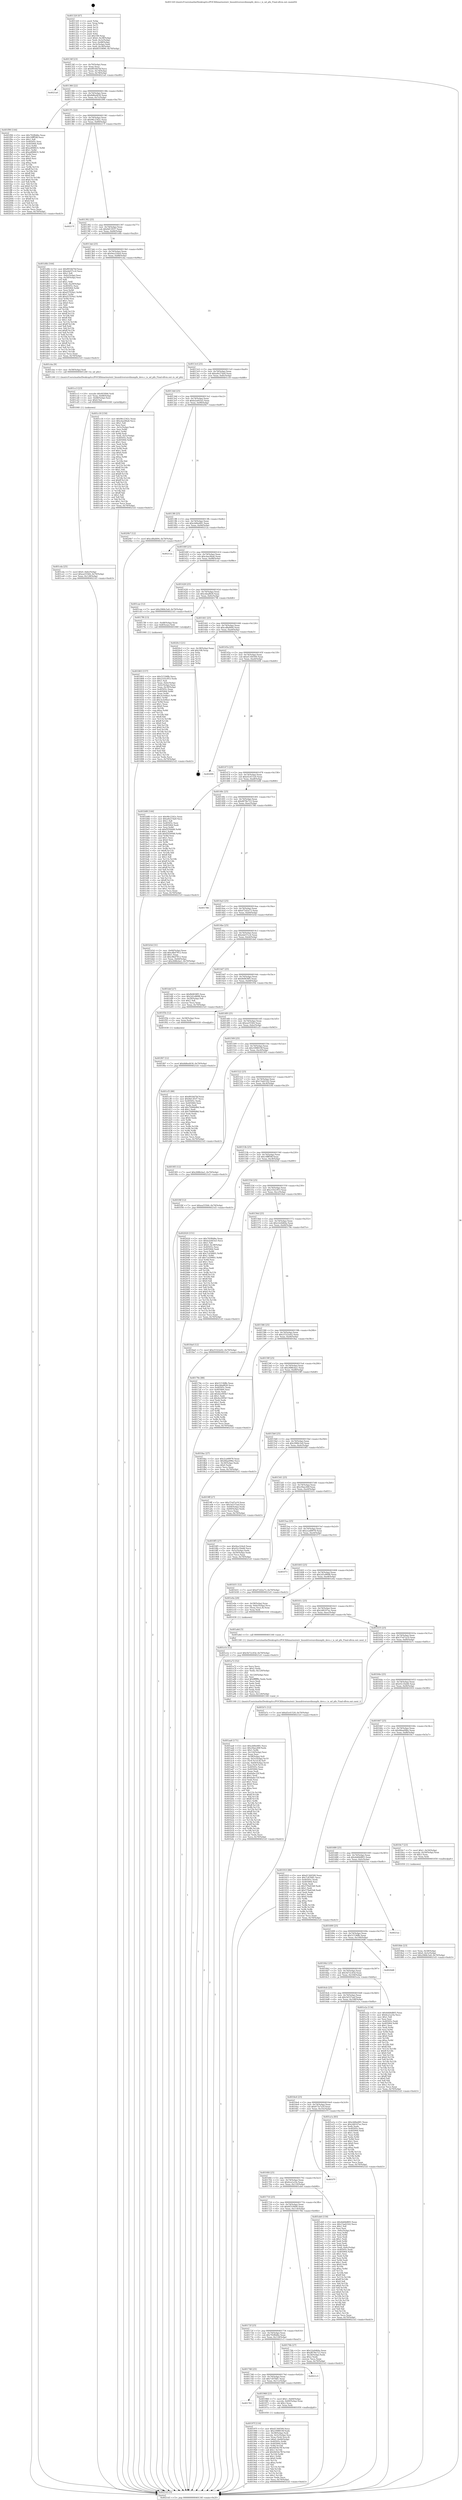 digraph "0x401320" {
  label = "0x401320 (/mnt/c/Users/mathe/Desktop/tcc/POCII/binaries/extr_linuxdriversnvdimmpfn_devs.c_is_nd_pfn_Final-ollvm.out::main(0))"
  labelloc = "t"
  node[shape=record]

  Entry [label="",width=0.3,height=0.3,shape=circle,fillcolor=black,style=filled]
  "0x40134f" [label="{
     0x40134f [23]\l
     | [instrs]\l
     &nbsp;&nbsp;0x40134f \<+3\>: mov -0x70(%rbp),%eax\l
     &nbsp;&nbsp;0x401352 \<+2\>: mov %eax,%ecx\l
     &nbsp;&nbsp;0x401354 \<+6\>: sub $0x8918d7bf,%ecx\l
     &nbsp;&nbsp;0x40135a \<+3\>: mov %eax,-0x74(%rbp)\l
     &nbsp;&nbsp;0x40135d \<+3\>: mov %ecx,-0x78(%rbp)\l
     &nbsp;&nbsp;0x401360 \<+6\>: je 00000000004021a0 \<main+0xe80\>\l
  }"]
  "0x4021a0" [label="{
     0x4021a0\l
  }", style=dashed]
  "0x401366" [label="{
     0x401366 [22]\l
     | [instrs]\l
     &nbsp;&nbsp;0x401366 \<+5\>: jmp 000000000040136b \<main+0x4b\>\l
     &nbsp;&nbsp;0x40136b \<+3\>: mov -0x74(%rbp),%eax\l
     &nbsp;&nbsp;0x40136e \<+5\>: sub $0x8d6ed430,%eax\l
     &nbsp;&nbsp;0x401373 \<+3\>: mov %eax,-0x7c(%rbp)\l
     &nbsp;&nbsp;0x401376 \<+6\>: je 0000000000401f90 \<main+0xc70\>\l
  }"]
  Exit [label="",width=0.3,height=0.3,shape=circle,fillcolor=black,style=filled,peripheries=2]
  "0x401f90" [label="{
     0x401f90 [144]\l
     | [instrs]\l
     &nbsp;&nbsp;0x401f90 \<+5\>: mov $0x792f6d6e,%eax\l
     &nbsp;&nbsp;0x401f95 \<+5\>: mov $0x18fff58f,%ecx\l
     &nbsp;&nbsp;0x401f9a \<+2\>: mov $0x1,%dl\l
     &nbsp;&nbsp;0x401f9c \<+7\>: mov 0x40505c,%esi\l
     &nbsp;&nbsp;0x401fa3 \<+7\>: mov 0x405064,%edi\l
     &nbsp;&nbsp;0x401faa \<+3\>: mov %esi,%r8d\l
     &nbsp;&nbsp;0x401fad \<+7\>: add $0xedf48631,%r8d\l
     &nbsp;&nbsp;0x401fb4 \<+4\>: sub $0x1,%r8d\l
     &nbsp;&nbsp;0x401fb8 \<+7\>: sub $0xedf48631,%r8d\l
     &nbsp;&nbsp;0x401fbf \<+4\>: imul %r8d,%esi\l
     &nbsp;&nbsp;0x401fc3 \<+3\>: and $0x1,%esi\l
     &nbsp;&nbsp;0x401fc6 \<+3\>: cmp $0x0,%esi\l
     &nbsp;&nbsp;0x401fc9 \<+4\>: sete %r9b\l
     &nbsp;&nbsp;0x401fcd \<+3\>: cmp $0xa,%edi\l
     &nbsp;&nbsp;0x401fd0 \<+4\>: setl %r10b\l
     &nbsp;&nbsp;0x401fd4 \<+3\>: mov %r9b,%r11b\l
     &nbsp;&nbsp;0x401fd7 \<+4\>: xor $0xff,%r11b\l
     &nbsp;&nbsp;0x401fdb \<+3\>: mov %r10b,%bl\l
     &nbsp;&nbsp;0x401fde \<+3\>: xor $0xff,%bl\l
     &nbsp;&nbsp;0x401fe1 \<+3\>: xor $0x0,%dl\l
     &nbsp;&nbsp;0x401fe4 \<+3\>: mov %r11b,%r14b\l
     &nbsp;&nbsp;0x401fe7 \<+4\>: and $0x0,%r14b\l
     &nbsp;&nbsp;0x401feb \<+3\>: and %dl,%r9b\l
     &nbsp;&nbsp;0x401fee \<+3\>: mov %bl,%r15b\l
     &nbsp;&nbsp;0x401ff1 \<+4\>: and $0x0,%r15b\l
     &nbsp;&nbsp;0x401ff5 \<+3\>: and %dl,%r10b\l
     &nbsp;&nbsp;0x401ff8 \<+3\>: or %r9b,%r14b\l
     &nbsp;&nbsp;0x401ffb \<+3\>: or %r10b,%r15b\l
     &nbsp;&nbsp;0x401ffe \<+3\>: xor %r15b,%r14b\l
     &nbsp;&nbsp;0x402001 \<+3\>: or %bl,%r11b\l
     &nbsp;&nbsp;0x402004 \<+4\>: xor $0xff,%r11b\l
     &nbsp;&nbsp;0x402008 \<+3\>: or $0x0,%dl\l
     &nbsp;&nbsp;0x40200b \<+3\>: and %dl,%r11b\l
     &nbsp;&nbsp;0x40200e \<+3\>: or %r11b,%r14b\l
     &nbsp;&nbsp;0x402011 \<+4\>: test $0x1,%r14b\l
     &nbsp;&nbsp;0x402015 \<+3\>: cmovne %ecx,%eax\l
     &nbsp;&nbsp;0x402018 \<+3\>: mov %eax,-0x70(%rbp)\l
     &nbsp;&nbsp;0x40201b \<+5\>: jmp 00000000004021d3 \<main+0xeb3\>\l
  }"]
  "0x40137c" [label="{
     0x40137c [22]\l
     | [instrs]\l
     &nbsp;&nbsp;0x40137c \<+5\>: jmp 0000000000401381 \<main+0x61\>\l
     &nbsp;&nbsp;0x401381 \<+3\>: mov -0x74(%rbp),%eax\l
     &nbsp;&nbsp;0x401384 \<+5\>: sub $0x96c2342c,%eax\l
     &nbsp;&nbsp;0x401389 \<+3\>: mov %eax,-0x80(%rbp)\l
     &nbsp;&nbsp;0x40138c \<+6\>: je 000000000040217f \<main+0xe5f\>\l
  }"]
  "0x401f67" [label="{
     0x401f67 [12]\l
     | [instrs]\l
     &nbsp;&nbsp;0x401f67 \<+7\>: movl $0x8d6ed430,-0x70(%rbp)\l
     &nbsp;&nbsp;0x401f6e \<+5\>: jmp 00000000004021d3 \<main+0xeb3\>\l
  }"]
  "0x40217f" [label="{
     0x40217f\l
  }", style=dashed]
  "0x401392" [label="{
     0x401392 [25]\l
     | [instrs]\l
     &nbsp;&nbsp;0x401392 \<+5\>: jmp 0000000000401397 \<main+0x77\>\l
     &nbsp;&nbsp;0x401397 \<+3\>: mov -0x74(%rbp),%eax\l
     &nbsp;&nbsp;0x40139a \<+5\>: sub $0x9d13f1f7,%eax\l
     &nbsp;&nbsp;0x40139f \<+6\>: mov %eax,-0x84(%rbp)\l
     &nbsp;&nbsp;0x4013a5 \<+6\>: je 0000000000401d4b \<main+0xa2b\>\l
  }"]
  "0x401e1e" [label="{
     0x401e1e [12]\l
     | [instrs]\l
     &nbsp;&nbsp;0x401e1e \<+7\>: movl $0x5b72c45d,-0x70(%rbp)\l
     &nbsp;&nbsp;0x401e25 \<+5\>: jmp 00000000004021d3 \<main+0xeb3\>\l
  }"]
  "0x401d4b" [label="{
     0x401d4b [164]\l
     | [instrs]\l
     &nbsp;&nbsp;0x401d4b \<+5\>: mov $0x8918d7bf,%eax\l
     &nbsp;&nbsp;0x401d50 \<+5\>: mov $0xebd37cc4,%ecx\l
     &nbsp;&nbsp;0x401d55 \<+2\>: mov $0x1,%dl\l
     &nbsp;&nbsp;0x401d57 \<+3\>: mov -0x6c(%rbp),%esi\l
     &nbsp;&nbsp;0x401d5a \<+3\>: cmp -0x50(%rbp),%esi\l
     &nbsp;&nbsp;0x401d5d \<+4\>: setl %dil\l
     &nbsp;&nbsp;0x401d61 \<+4\>: and $0x1,%dil\l
     &nbsp;&nbsp;0x401d65 \<+4\>: mov %dil,-0x29(%rbp)\l
     &nbsp;&nbsp;0x401d69 \<+7\>: mov 0x40505c,%esi\l
     &nbsp;&nbsp;0x401d70 \<+8\>: mov 0x405064,%r8d\l
     &nbsp;&nbsp;0x401d78 \<+3\>: mov %esi,%r9d\l
     &nbsp;&nbsp;0x401d7b \<+7\>: sub $0xd37f29a1,%r9d\l
     &nbsp;&nbsp;0x401d82 \<+4\>: sub $0x1,%r9d\l
     &nbsp;&nbsp;0x401d86 \<+7\>: add $0xd37f29a1,%r9d\l
     &nbsp;&nbsp;0x401d8d \<+4\>: imul %r9d,%esi\l
     &nbsp;&nbsp;0x401d91 \<+3\>: and $0x1,%esi\l
     &nbsp;&nbsp;0x401d94 \<+3\>: cmp $0x0,%esi\l
     &nbsp;&nbsp;0x401d97 \<+4\>: sete %dil\l
     &nbsp;&nbsp;0x401d9b \<+4\>: cmp $0xa,%r8d\l
     &nbsp;&nbsp;0x401d9f \<+4\>: setl %r10b\l
     &nbsp;&nbsp;0x401da3 \<+3\>: mov %dil,%r11b\l
     &nbsp;&nbsp;0x401da6 \<+4\>: xor $0xff,%r11b\l
     &nbsp;&nbsp;0x401daa \<+3\>: mov %r10b,%bl\l
     &nbsp;&nbsp;0x401dad \<+3\>: xor $0xff,%bl\l
     &nbsp;&nbsp;0x401db0 \<+3\>: xor $0x1,%dl\l
     &nbsp;&nbsp;0x401db3 \<+3\>: mov %r11b,%r14b\l
     &nbsp;&nbsp;0x401db6 \<+4\>: and $0xff,%r14b\l
     &nbsp;&nbsp;0x401dba \<+3\>: and %dl,%dil\l
     &nbsp;&nbsp;0x401dbd \<+3\>: mov %bl,%r15b\l
     &nbsp;&nbsp;0x401dc0 \<+4\>: and $0xff,%r15b\l
     &nbsp;&nbsp;0x401dc4 \<+3\>: and %dl,%r10b\l
     &nbsp;&nbsp;0x401dc7 \<+3\>: or %dil,%r14b\l
     &nbsp;&nbsp;0x401dca \<+3\>: or %r10b,%r15b\l
     &nbsp;&nbsp;0x401dcd \<+3\>: xor %r15b,%r14b\l
     &nbsp;&nbsp;0x401dd0 \<+3\>: or %bl,%r11b\l
     &nbsp;&nbsp;0x401dd3 \<+4\>: xor $0xff,%r11b\l
     &nbsp;&nbsp;0x401dd7 \<+3\>: or $0x1,%dl\l
     &nbsp;&nbsp;0x401dda \<+3\>: and %dl,%r11b\l
     &nbsp;&nbsp;0x401ddd \<+3\>: or %r11b,%r14b\l
     &nbsp;&nbsp;0x401de0 \<+4\>: test $0x1,%r14b\l
     &nbsp;&nbsp;0x401de4 \<+3\>: cmovne %ecx,%eax\l
     &nbsp;&nbsp;0x401de7 \<+3\>: mov %eax,-0x70(%rbp)\l
     &nbsp;&nbsp;0x401dea \<+5\>: jmp 00000000004021d3 \<main+0xeb3\>\l
  }"]
  "0x4013ab" [label="{
     0x4013ab [25]\l
     | [instrs]\l
     &nbsp;&nbsp;0x4013ab \<+5\>: jmp 00000000004013b0 \<main+0x90\>\l
     &nbsp;&nbsp;0x4013b0 \<+3\>: mov -0x74(%rbp),%eax\l
     &nbsp;&nbsp;0x4013b3 \<+5\>: sub $0x9ea324e0,%eax\l
     &nbsp;&nbsp;0x4013b8 \<+6\>: mov %eax,-0x88(%rbp)\l
     &nbsp;&nbsp;0x4013be \<+6\>: je 0000000000401cba \<main+0x99a\>\l
  }"]
  "0x401cda" [label="{
     0x401cda [25]\l
     | [instrs]\l
     &nbsp;&nbsp;0x401cda \<+7\>: movl $0x0,-0x6c(%rbp)\l
     &nbsp;&nbsp;0x401ce1 \<+7\>: movl $0xea55564,-0x70(%rbp)\l
     &nbsp;&nbsp;0x401ce8 \<+6\>: mov %eax,-0x128(%rbp)\l
     &nbsp;&nbsp;0x401cee \<+5\>: jmp 00000000004021d3 \<main+0xeb3\>\l
  }"]
  "0x401cba" [label="{
     0x401cba [9]\l
     | [instrs]\l
     &nbsp;&nbsp;0x401cba \<+4\>: mov -0x58(%rbp),%rdi\l
     &nbsp;&nbsp;0x401cbe \<+5\>: call 0000000000401240 \<is_nd_pfn\>\l
     | [calls]\l
     &nbsp;&nbsp;0x401240 \{1\} (/mnt/c/Users/mathe/Desktop/tcc/POCII/binaries/extr_linuxdriversnvdimmpfn_devs.c_is_nd_pfn_Final-ollvm.out::is_nd_pfn)\l
  }"]
  "0x4013c4" [label="{
     0x4013c4 [25]\l
     | [instrs]\l
     &nbsp;&nbsp;0x4013c4 \<+5\>: jmp 00000000004013c9 \<main+0xa9\>\l
     &nbsp;&nbsp;0x4013c9 \<+3\>: mov -0x74(%rbp),%eax\l
     &nbsp;&nbsp;0x4013cc \<+5\>: sub $0xa9e27da9,%eax\l
     &nbsp;&nbsp;0x4013d1 \<+6\>: mov %eax,-0x8c(%rbp)\l
     &nbsp;&nbsp;0x4013d7 \<+6\>: je 0000000000401c18 \<main+0x8f8\>\l
  }"]
  "0x401cc3" [label="{
     0x401cc3 [23]\l
     | [instrs]\l
     &nbsp;&nbsp;0x401cc3 \<+10\>: movabs $0x4030b6,%rdi\l
     &nbsp;&nbsp;0x401ccd \<+3\>: mov %eax,-0x68(%rbp)\l
     &nbsp;&nbsp;0x401cd0 \<+3\>: mov -0x68(%rbp),%esi\l
     &nbsp;&nbsp;0x401cd3 \<+2\>: mov $0x0,%al\l
     &nbsp;&nbsp;0x401cd5 \<+5\>: call 0000000000401040 \<printf@plt\>\l
     | [calls]\l
     &nbsp;&nbsp;0x401040 \{1\} (unknown)\l
  }"]
  "0x401c18" [label="{
     0x401c18 [150]\l
     | [instrs]\l
     &nbsp;&nbsp;0x401c18 \<+5\>: mov $0x96c2342c,%eax\l
     &nbsp;&nbsp;0x401c1d \<+5\>: mov $0xcbac84a6,%ecx\l
     &nbsp;&nbsp;0x401c22 \<+2\>: mov $0x1,%dl\l
     &nbsp;&nbsp;0x401c24 \<+2\>: xor %esi,%esi\l
     &nbsp;&nbsp;0x401c26 \<+3\>: mov -0x5c(%rbp),%edi\l
     &nbsp;&nbsp;0x401c29 \<+3\>: mov %esi,%r8d\l
     &nbsp;&nbsp;0x401c2c \<+4\>: sub $0x1,%r8d\l
     &nbsp;&nbsp;0x401c30 \<+3\>: sub %r8d,%edi\l
     &nbsp;&nbsp;0x401c33 \<+3\>: mov %edi,-0x5c(%rbp)\l
     &nbsp;&nbsp;0x401c36 \<+7\>: mov 0x40505c,%edi\l
     &nbsp;&nbsp;0x401c3d \<+8\>: mov 0x405064,%r8d\l
     &nbsp;&nbsp;0x401c45 \<+3\>: sub $0x1,%esi\l
     &nbsp;&nbsp;0x401c48 \<+3\>: mov %edi,%r9d\l
     &nbsp;&nbsp;0x401c4b \<+3\>: add %esi,%r9d\l
     &nbsp;&nbsp;0x401c4e \<+4\>: imul %r9d,%edi\l
     &nbsp;&nbsp;0x401c52 \<+3\>: and $0x1,%edi\l
     &nbsp;&nbsp;0x401c55 \<+3\>: cmp $0x0,%edi\l
     &nbsp;&nbsp;0x401c58 \<+4\>: sete %r10b\l
     &nbsp;&nbsp;0x401c5c \<+4\>: cmp $0xa,%r8d\l
     &nbsp;&nbsp;0x401c60 \<+4\>: setl %r11b\l
     &nbsp;&nbsp;0x401c64 \<+3\>: mov %r10b,%bl\l
     &nbsp;&nbsp;0x401c67 \<+3\>: xor $0xff,%bl\l
     &nbsp;&nbsp;0x401c6a \<+3\>: mov %r11b,%r14b\l
     &nbsp;&nbsp;0x401c6d \<+4\>: xor $0xff,%r14b\l
     &nbsp;&nbsp;0x401c71 \<+3\>: xor $0x1,%dl\l
     &nbsp;&nbsp;0x401c74 \<+3\>: mov %bl,%r15b\l
     &nbsp;&nbsp;0x401c77 \<+4\>: and $0xff,%r15b\l
     &nbsp;&nbsp;0x401c7b \<+3\>: and %dl,%r10b\l
     &nbsp;&nbsp;0x401c7e \<+3\>: mov %r14b,%r12b\l
     &nbsp;&nbsp;0x401c81 \<+4\>: and $0xff,%r12b\l
     &nbsp;&nbsp;0x401c85 \<+3\>: and %dl,%r11b\l
     &nbsp;&nbsp;0x401c88 \<+3\>: or %r10b,%r15b\l
     &nbsp;&nbsp;0x401c8b \<+3\>: or %r11b,%r12b\l
     &nbsp;&nbsp;0x401c8e \<+3\>: xor %r12b,%r15b\l
     &nbsp;&nbsp;0x401c91 \<+3\>: or %r14b,%bl\l
     &nbsp;&nbsp;0x401c94 \<+3\>: xor $0xff,%bl\l
     &nbsp;&nbsp;0x401c97 \<+3\>: or $0x1,%dl\l
     &nbsp;&nbsp;0x401c9a \<+2\>: and %dl,%bl\l
     &nbsp;&nbsp;0x401c9c \<+3\>: or %bl,%r15b\l
     &nbsp;&nbsp;0x401c9f \<+4\>: test $0x1,%r15b\l
     &nbsp;&nbsp;0x401ca3 \<+3\>: cmovne %ecx,%eax\l
     &nbsp;&nbsp;0x401ca6 \<+3\>: mov %eax,-0x70(%rbp)\l
     &nbsp;&nbsp;0x401ca9 \<+5\>: jmp 00000000004021d3 \<main+0xeb3\>\l
  }"]
  "0x4013dd" [label="{
     0x4013dd [25]\l
     | [instrs]\l
     &nbsp;&nbsp;0x4013dd \<+5\>: jmp 00000000004013e2 \<main+0xc2\>\l
     &nbsp;&nbsp;0x4013e2 \<+3\>: mov -0x74(%rbp),%eax\l
     &nbsp;&nbsp;0x4013e5 \<+5\>: sub $0xb2a443a5,%eax\l
     &nbsp;&nbsp;0x4013ea \<+6\>: mov %eax,-0x90(%rbp)\l
     &nbsp;&nbsp;0x4013f0 \<+6\>: je 00000000004020b7 \<main+0xd97\>\l
  }"]
  "0x401aa6" [label="{
     0x401aa6 [171]\l
     | [instrs]\l
     &nbsp;&nbsp;0x401aa6 \<+5\>: mov $0xcb6be681,%ecx\l
     &nbsp;&nbsp;0x401aab \<+5\>: mov $0x29aec60f,%edx\l
     &nbsp;&nbsp;0x401ab0 \<+3\>: mov $0x1,%r8b\l
     &nbsp;&nbsp;0x401ab3 \<+6\>: mov -0x124(%rbp),%esi\l
     &nbsp;&nbsp;0x401ab9 \<+3\>: imul %eax,%esi\l
     &nbsp;&nbsp;0x401abc \<+4\>: mov -0x58(%rbp),%r9\l
     &nbsp;&nbsp;0x401ac0 \<+4\>: movslq -0x5c(%rbp),%r10\l
     &nbsp;&nbsp;0x401ac4 \<+4\>: mov (%r9,%r10,8),%r9\l
     &nbsp;&nbsp;0x401ac8 \<+4\>: movslq -0x64(%rbp),%r10\l
     &nbsp;&nbsp;0x401acc \<+4\>: mov %esi,(%r9,%r10,4)\l
     &nbsp;&nbsp;0x401ad0 \<+7\>: mov 0x40505c,%eax\l
     &nbsp;&nbsp;0x401ad7 \<+7\>: mov 0x405064,%esi\l
     &nbsp;&nbsp;0x401ade \<+2\>: mov %eax,%edi\l
     &nbsp;&nbsp;0x401ae0 \<+6\>: sub $0x6afac32f,%edi\l
     &nbsp;&nbsp;0x401ae6 \<+3\>: sub $0x1,%edi\l
     &nbsp;&nbsp;0x401ae9 \<+6\>: add $0x6afac32f,%edi\l
     &nbsp;&nbsp;0x401aef \<+3\>: imul %edi,%eax\l
     &nbsp;&nbsp;0x401af2 \<+3\>: and $0x1,%eax\l
     &nbsp;&nbsp;0x401af5 \<+3\>: cmp $0x0,%eax\l
     &nbsp;&nbsp;0x401af8 \<+4\>: sete %r11b\l
     &nbsp;&nbsp;0x401afc \<+3\>: cmp $0xa,%esi\l
     &nbsp;&nbsp;0x401aff \<+3\>: setl %bl\l
     &nbsp;&nbsp;0x401b02 \<+3\>: mov %r11b,%r14b\l
     &nbsp;&nbsp;0x401b05 \<+4\>: xor $0xff,%r14b\l
     &nbsp;&nbsp;0x401b09 \<+3\>: mov %bl,%r15b\l
     &nbsp;&nbsp;0x401b0c \<+4\>: xor $0xff,%r15b\l
     &nbsp;&nbsp;0x401b10 \<+4\>: xor $0x1,%r8b\l
     &nbsp;&nbsp;0x401b14 \<+3\>: mov %r14b,%r12b\l
     &nbsp;&nbsp;0x401b17 \<+4\>: and $0xff,%r12b\l
     &nbsp;&nbsp;0x401b1b \<+3\>: and %r8b,%r11b\l
     &nbsp;&nbsp;0x401b1e \<+3\>: mov %r15b,%r13b\l
     &nbsp;&nbsp;0x401b21 \<+4\>: and $0xff,%r13b\l
     &nbsp;&nbsp;0x401b25 \<+3\>: and %r8b,%bl\l
     &nbsp;&nbsp;0x401b28 \<+3\>: or %r11b,%r12b\l
     &nbsp;&nbsp;0x401b2b \<+3\>: or %bl,%r13b\l
     &nbsp;&nbsp;0x401b2e \<+3\>: xor %r13b,%r12b\l
     &nbsp;&nbsp;0x401b31 \<+3\>: or %r15b,%r14b\l
     &nbsp;&nbsp;0x401b34 \<+4\>: xor $0xff,%r14b\l
     &nbsp;&nbsp;0x401b38 \<+4\>: or $0x1,%r8b\l
     &nbsp;&nbsp;0x401b3c \<+3\>: and %r8b,%r14b\l
     &nbsp;&nbsp;0x401b3f \<+3\>: or %r14b,%r12b\l
     &nbsp;&nbsp;0x401b42 \<+4\>: test $0x1,%r12b\l
     &nbsp;&nbsp;0x401b46 \<+3\>: cmovne %edx,%ecx\l
     &nbsp;&nbsp;0x401b49 \<+3\>: mov %ecx,-0x70(%rbp)\l
     &nbsp;&nbsp;0x401b4c \<+5\>: jmp 00000000004021d3 \<main+0xeb3\>\l
  }"]
  "0x4020b7" [label="{
     0x4020b7 [12]\l
     | [instrs]\l
     &nbsp;&nbsp;0x4020b7 \<+7\>: movl $0xcd8afd04,-0x70(%rbp)\l
     &nbsp;&nbsp;0x4020be \<+5\>: jmp 00000000004021d3 \<main+0xeb3\>\l
  }"]
  "0x4013f6" [label="{
     0x4013f6 [25]\l
     | [instrs]\l
     &nbsp;&nbsp;0x4013f6 \<+5\>: jmp 00000000004013fb \<main+0xdb\>\l
     &nbsp;&nbsp;0x4013fb \<+3\>: mov -0x74(%rbp),%eax\l
     &nbsp;&nbsp;0x4013fe \<+5\>: sub $0xcb6be681,%eax\l
     &nbsp;&nbsp;0x401403 \<+6\>: mov %eax,-0x94(%rbp)\l
     &nbsp;&nbsp;0x401409 \<+6\>: je 000000000040212a \<main+0xe0a\>\l
  }"]
  "0x401a72" [label="{
     0x401a72 [52]\l
     | [instrs]\l
     &nbsp;&nbsp;0x401a72 \<+2\>: xor %ecx,%ecx\l
     &nbsp;&nbsp;0x401a74 \<+5\>: mov $0x2,%edx\l
     &nbsp;&nbsp;0x401a79 \<+6\>: mov %edx,-0x120(%rbp)\l
     &nbsp;&nbsp;0x401a7f \<+1\>: cltd\l
     &nbsp;&nbsp;0x401a80 \<+6\>: mov -0x120(%rbp),%esi\l
     &nbsp;&nbsp;0x401a86 \<+2\>: idiv %esi\l
     &nbsp;&nbsp;0x401a88 \<+6\>: imul $0xfffffffe,%edx,%edx\l
     &nbsp;&nbsp;0x401a8e \<+2\>: mov %ecx,%edi\l
     &nbsp;&nbsp;0x401a90 \<+2\>: sub %edx,%edi\l
     &nbsp;&nbsp;0x401a92 \<+2\>: mov %ecx,%edx\l
     &nbsp;&nbsp;0x401a94 \<+3\>: sub $0x1,%edx\l
     &nbsp;&nbsp;0x401a97 \<+2\>: add %edx,%edi\l
     &nbsp;&nbsp;0x401a99 \<+2\>: sub %edi,%ecx\l
     &nbsp;&nbsp;0x401a9b \<+6\>: mov %ecx,-0x124(%rbp)\l
     &nbsp;&nbsp;0x401aa1 \<+5\>: call 0000000000401160 \<next_i\>\l
     | [calls]\l
     &nbsp;&nbsp;0x401160 \{1\} (/mnt/c/Users/mathe/Desktop/tcc/POCII/binaries/extr_linuxdriversnvdimmpfn_devs.c_is_nd_pfn_Final-ollvm.out::next_i)\l
  }"]
  "0x40212a" [label="{
     0x40212a\l
  }", style=dashed]
  "0x40140f" [label="{
     0x40140f [25]\l
     | [instrs]\l
     &nbsp;&nbsp;0x40140f \<+5\>: jmp 0000000000401414 \<main+0xf4\>\l
     &nbsp;&nbsp;0x401414 \<+3\>: mov -0x74(%rbp),%eax\l
     &nbsp;&nbsp;0x401417 \<+5\>: sub $0xcbac84a6,%eax\l
     &nbsp;&nbsp;0x40141c \<+6\>: mov %eax,-0x98(%rbp)\l
     &nbsp;&nbsp;0x401422 \<+6\>: je 0000000000401cae \<main+0x98e\>\l
  }"]
  "0x40197f" [label="{
     0x40197f [116]\l
     | [instrs]\l
     &nbsp;&nbsp;0x40197f \<+5\>: mov $0xd1344500,%ecx\l
     &nbsp;&nbsp;0x401984 \<+5\>: mov $0x1098019f,%edx\l
     &nbsp;&nbsp;0x401989 \<+4\>: mov -0x58(%rbp),%rdi\l
     &nbsp;&nbsp;0x40198d \<+4\>: movslq -0x5c(%rbp),%rsi\l
     &nbsp;&nbsp;0x401991 \<+4\>: mov %rax,(%rdi,%rsi,8)\l
     &nbsp;&nbsp;0x401995 \<+7\>: movl $0x0,-0x64(%rbp)\l
     &nbsp;&nbsp;0x40199c \<+8\>: mov 0x40505c,%r8d\l
     &nbsp;&nbsp;0x4019a4 \<+8\>: mov 0x405064,%r9d\l
     &nbsp;&nbsp;0x4019ac \<+3\>: mov %r8d,%r10d\l
     &nbsp;&nbsp;0x4019af \<+7\>: sub $0x9d54e7ff,%r10d\l
     &nbsp;&nbsp;0x4019b6 \<+4\>: sub $0x1,%r10d\l
     &nbsp;&nbsp;0x4019ba \<+7\>: add $0x9d54e7ff,%r10d\l
     &nbsp;&nbsp;0x4019c1 \<+4\>: imul %r10d,%r8d\l
     &nbsp;&nbsp;0x4019c5 \<+4\>: and $0x1,%r8d\l
     &nbsp;&nbsp;0x4019c9 \<+4\>: cmp $0x0,%r8d\l
     &nbsp;&nbsp;0x4019cd \<+4\>: sete %r11b\l
     &nbsp;&nbsp;0x4019d1 \<+4\>: cmp $0xa,%r9d\l
     &nbsp;&nbsp;0x4019d5 \<+3\>: setl %bl\l
     &nbsp;&nbsp;0x4019d8 \<+3\>: mov %r11b,%r14b\l
     &nbsp;&nbsp;0x4019db \<+3\>: and %bl,%r14b\l
     &nbsp;&nbsp;0x4019de \<+3\>: xor %bl,%r11b\l
     &nbsp;&nbsp;0x4019e1 \<+3\>: or %r11b,%r14b\l
     &nbsp;&nbsp;0x4019e4 \<+4\>: test $0x1,%r14b\l
     &nbsp;&nbsp;0x4019e8 \<+3\>: cmovne %edx,%ecx\l
     &nbsp;&nbsp;0x4019eb \<+3\>: mov %ecx,-0x70(%rbp)\l
     &nbsp;&nbsp;0x4019ee \<+5\>: jmp 00000000004021d3 \<main+0xeb3\>\l
  }"]
  "0x401cae" [label="{
     0x401cae [12]\l
     | [instrs]\l
     &nbsp;&nbsp;0x401cae \<+7\>: movl $0x2968c5a9,-0x70(%rbp)\l
     &nbsp;&nbsp;0x401cb5 \<+5\>: jmp 00000000004021d3 \<main+0xeb3\>\l
  }"]
  "0x401428" [label="{
     0x401428 [25]\l
     | [instrs]\l
     &nbsp;&nbsp;0x401428 \<+5\>: jmp 000000000040142d \<main+0x10d\>\l
     &nbsp;&nbsp;0x40142d \<+3\>: mov -0x74(%rbp),%eax\l
     &nbsp;&nbsp;0x401430 \<+5\>: sub $0xcbbaf828,%eax\l
     &nbsp;&nbsp;0x401435 \<+6\>: mov %eax,-0x9c(%rbp)\l
     &nbsp;&nbsp;0x40143b \<+6\>: je 00000000004017f6 \<main+0x4d6\>\l
  }"]
  "0x401761" [label="{
     0x401761\l
  }", style=dashed]
  "0x4017f6" [label="{
     0x4017f6 [13]\l
     | [instrs]\l
     &nbsp;&nbsp;0x4017f6 \<+4\>: mov -0x48(%rbp),%rax\l
     &nbsp;&nbsp;0x4017fa \<+4\>: mov 0x8(%rax),%rdi\l
     &nbsp;&nbsp;0x4017fe \<+5\>: call 0000000000401060 \<atoi@plt\>\l
     | [calls]\l
     &nbsp;&nbsp;0x401060 \{1\} (unknown)\l
  }"]
  "0x401441" [label="{
     0x401441 [25]\l
     | [instrs]\l
     &nbsp;&nbsp;0x401441 \<+5\>: jmp 0000000000401446 \<main+0x126\>\l
     &nbsp;&nbsp;0x401446 \<+3\>: mov -0x74(%rbp),%eax\l
     &nbsp;&nbsp;0x401449 \<+5\>: sub $0xcd8afd04,%eax\l
     &nbsp;&nbsp;0x40144e \<+6\>: mov %eax,-0xa0(%rbp)\l
     &nbsp;&nbsp;0x401454 \<+6\>: je 00000000004020c3 \<main+0xda3\>\l
  }"]
  "0x401968" [label="{
     0x401968 [23]\l
     | [instrs]\l
     &nbsp;&nbsp;0x401968 \<+7\>: movl $0x1,-0x60(%rbp)\l
     &nbsp;&nbsp;0x40196f \<+4\>: movslq -0x60(%rbp),%rax\l
     &nbsp;&nbsp;0x401973 \<+4\>: shl $0x2,%rax\l
     &nbsp;&nbsp;0x401977 \<+3\>: mov %rax,%rdi\l
     &nbsp;&nbsp;0x40197a \<+5\>: call 0000000000401050 \<malloc@plt\>\l
     | [calls]\l
     &nbsp;&nbsp;0x401050 \{1\} (unknown)\l
  }"]
  "0x4020c3" [label="{
     0x4020c3 [21]\l
     | [instrs]\l
     &nbsp;&nbsp;0x4020c3 \<+3\>: mov -0x38(%rbp),%eax\l
     &nbsp;&nbsp;0x4020c6 \<+7\>: add $0x108,%rsp\l
     &nbsp;&nbsp;0x4020cd \<+1\>: pop %rbx\l
     &nbsp;&nbsp;0x4020ce \<+2\>: pop %r12\l
     &nbsp;&nbsp;0x4020d0 \<+2\>: pop %r13\l
     &nbsp;&nbsp;0x4020d2 \<+2\>: pop %r14\l
     &nbsp;&nbsp;0x4020d4 \<+2\>: pop %r15\l
     &nbsp;&nbsp;0x4020d6 \<+1\>: pop %rbp\l
     &nbsp;&nbsp;0x4020d7 \<+1\>: ret\l
  }"]
  "0x40145a" [label="{
     0x40145a [25]\l
     | [instrs]\l
     &nbsp;&nbsp;0x40145a \<+5\>: jmp 000000000040145f \<main+0x13f\>\l
     &nbsp;&nbsp;0x40145f \<+3\>: mov -0x74(%rbp),%eax\l
     &nbsp;&nbsp;0x401462 \<+5\>: sub $0xd1344500,%eax\l
     &nbsp;&nbsp;0x401467 \<+6\>: mov %eax,-0xa4(%rbp)\l
     &nbsp;&nbsp;0x40146d \<+6\>: je 00000000004020f4 \<main+0xdd4\>\l
  }"]
  "0x401748" [label="{
     0x401748 [25]\l
     | [instrs]\l
     &nbsp;&nbsp;0x401748 \<+5\>: jmp 000000000040174d \<main+0x42d\>\l
     &nbsp;&nbsp;0x40174d \<+3\>: mov -0x74(%rbp),%eax\l
     &nbsp;&nbsp;0x401750 \<+5\>: sub $0x7c87fdf1,%eax\l
     &nbsp;&nbsp;0x401755 \<+6\>: mov %eax,-0x11c(%rbp)\l
     &nbsp;&nbsp;0x40175b \<+6\>: je 0000000000401968 \<main+0x648\>\l
  }"]
  "0x4020f4" [label="{
     0x4020f4\l
  }", style=dashed]
  "0x401473" [label="{
     0x401473 [25]\l
     | [instrs]\l
     &nbsp;&nbsp;0x401473 \<+5\>: jmp 0000000000401478 \<main+0x158\>\l
     &nbsp;&nbsp;0x401478 \<+3\>: mov -0x74(%rbp),%eax\l
     &nbsp;&nbsp;0x40147b \<+5\>: sub $0xd3c41520,%eax\l
     &nbsp;&nbsp;0x401480 \<+6\>: mov %eax,-0xa8(%rbp)\l
     &nbsp;&nbsp;0x401486 \<+6\>: je 0000000000401b88 \<main+0x868\>\l
  }"]
  "0x4021c5" [label="{
     0x4021c5\l
  }", style=dashed]
  "0x401b88" [label="{
     0x401b88 [144]\l
     | [instrs]\l
     &nbsp;&nbsp;0x401b88 \<+5\>: mov $0x96c2342c,%eax\l
     &nbsp;&nbsp;0x401b8d \<+5\>: mov $0xa9e27da9,%ecx\l
     &nbsp;&nbsp;0x401b92 \<+2\>: mov $0x1,%dl\l
     &nbsp;&nbsp;0x401b94 \<+7\>: mov 0x40505c,%esi\l
     &nbsp;&nbsp;0x401b9b \<+7\>: mov 0x405064,%edi\l
     &nbsp;&nbsp;0x401ba2 \<+3\>: mov %esi,%r8d\l
     &nbsp;&nbsp;0x401ba5 \<+7\>: sub $0xf5f30448,%r8d\l
     &nbsp;&nbsp;0x401bac \<+4\>: sub $0x1,%r8d\l
     &nbsp;&nbsp;0x401bb0 \<+7\>: add $0xf5f30448,%r8d\l
     &nbsp;&nbsp;0x401bb7 \<+4\>: imul %r8d,%esi\l
     &nbsp;&nbsp;0x401bbb \<+3\>: and $0x1,%esi\l
     &nbsp;&nbsp;0x401bbe \<+3\>: cmp $0x0,%esi\l
     &nbsp;&nbsp;0x401bc1 \<+4\>: sete %r9b\l
     &nbsp;&nbsp;0x401bc5 \<+3\>: cmp $0xa,%edi\l
     &nbsp;&nbsp;0x401bc8 \<+4\>: setl %r10b\l
     &nbsp;&nbsp;0x401bcc \<+3\>: mov %r9b,%r11b\l
     &nbsp;&nbsp;0x401bcf \<+4\>: xor $0xff,%r11b\l
     &nbsp;&nbsp;0x401bd3 \<+3\>: mov %r10b,%bl\l
     &nbsp;&nbsp;0x401bd6 \<+3\>: xor $0xff,%bl\l
     &nbsp;&nbsp;0x401bd9 \<+3\>: xor $0x1,%dl\l
     &nbsp;&nbsp;0x401bdc \<+3\>: mov %r11b,%r14b\l
     &nbsp;&nbsp;0x401bdf \<+4\>: and $0xff,%r14b\l
     &nbsp;&nbsp;0x401be3 \<+3\>: and %dl,%r9b\l
     &nbsp;&nbsp;0x401be6 \<+3\>: mov %bl,%r15b\l
     &nbsp;&nbsp;0x401be9 \<+4\>: and $0xff,%r15b\l
     &nbsp;&nbsp;0x401bed \<+3\>: and %dl,%r10b\l
     &nbsp;&nbsp;0x401bf0 \<+3\>: or %r9b,%r14b\l
     &nbsp;&nbsp;0x401bf3 \<+3\>: or %r10b,%r15b\l
     &nbsp;&nbsp;0x401bf6 \<+3\>: xor %r15b,%r14b\l
     &nbsp;&nbsp;0x401bf9 \<+3\>: or %bl,%r11b\l
     &nbsp;&nbsp;0x401bfc \<+4\>: xor $0xff,%r11b\l
     &nbsp;&nbsp;0x401c00 \<+3\>: or $0x1,%dl\l
     &nbsp;&nbsp;0x401c03 \<+3\>: and %dl,%r11b\l
     &nbsp;&nbsp;0x401c06 \<+3\>: or %r11b,%r14b\l
     &nbsp;&nbsp;0x401c09 \<+4\>: test $0x1,%r14b\l
     &nbsp;&nbsp;0x401c0d \<+3\>: cmovne %ecx,%eax\l
     &nbsp;&nbsp;0x401c10 \<+3\>: mov %eax,-0x70(%rbp)\l
     &nbsp;&nbsp;0x401c13 \<+5\>: jmp 00000000004021d3 \<main+0xeb3\>\l
  }"]
  "0x40148c" [label="{
     0x40148c [25]\l
     | [instrs]\l
     &nbsp;&nbsp;0x40148c \<+5\>: jmp 0000000000401491 \<main+0x171\>\l
     &nbsp;&nbsp;0x401491 \<+3\>: mov -0x74(%rbp),%eax\l
     &nbsp;&nbsp;0x401494 \<+5\>: sub $0xd678e723,%eax\l
     &nbsp;&nbsp;0x401499 \<+6\>: mov %eax,-0xac(%rbp)\l
     &nbsp;&nbsp;0x40149f \<+6\>: je 0000000000401786 \<main+0x466\>\l
  }"]
  "0x4018de" [label="{
     0x4018de [23]\l
     | [instrs]\l
     &nbsp;&nbsp;0x4018de \<+4\>: mov %rax,-0x58(%rbp)\l
     &nbsp;&nbsp;0x4018e2 \<+7\>: movl $0x0,-0x5c(%rbp)\l
     &nbsp;&nbsp;0x4018e9 \<+7\>: movl $0x2968c5a9,-0x70(%rbp)\l
     &nbsp;&nbsp;0x4018f0 \<+5\>: jmp 00000000004021d3 \<main+0xeb3\>\l
  }"]
  "0x401786" [label="{
     0x401786\l
  }", style=dashed]
  "0x4014a5" [label="{
     0x4014a5 [25]\l
     | [instrs]\l
     &nbsp;&nbsp;0x4014a5 \<+5\>: jmp 00000000004014aa \<main+0x18a\>\l
     &nbsp;&nbsp;0x4014aa \<+3\>: mov -0x74(%rbp),%eax\l
     &nbsp;&nbsp;0x4014ad \<+5\>: sub $0xd72d2a73,%eax\l
     &nbsp;&nbsp;0x4014b2 \<+6\>: mov %eax,-0xb0(%rbp)\l
     &nbsp;&nbsp;0x4014b8 \<+6\>: je 0000000000401b5d \<main+0x83d\>\l
  }"]
  "0x401803" [label="{
     0x401803 [157]\l
     | [instrs]\l
     &nbsp;&nbsp;0x401803 \<+5\>: mov $0x51536ffe,%ecx\l
     &nbsp;&nbsp;0x401808 \<+5\>: mov $0x2102c953,%edx\l
     &nbsp;&nbsp;0x40180d \<+3\>: mov $0x1,%sil\l
     &nbsp;&nbsp;0x401810 \<+3\>: mov %eax,-0x4c(%rbp)\l
     &nbsp;&nbsp;0x401813 \<+3\>: mov -0x4c(%rbp),%eax\l
     &nbsp;&nbsp;0x401816 \<+3\>: mov %eax,-0x30(%rbp)\l
     &nbsp;&nbsp;0x401819 \<+7\>: mov 0x40505c,%eax\l
     &nbsp;&nbsp;0x401820 \<+8\>: mov 0x405064,%r8d\l
     &nbsp;&nbsp;0x401828 \<+3\>: mov %eax,%r9d\l
     &nbsp;&nbsp;0x40182b \<+7\>: add $0x3e3e4ba1,%r9d\l
     &nbsp;&nbsp;0x401832 \<+4\>: sub $0x1,%r9d\l
     &nbsp;&nbsp;0x401836 \<+7\>: sub $0x3e3e4ba1,%r9d\l
     &nbsp;&nbsp;0x40183d \<+4\>: imul %r9d,%eax\l
     &nbsp;&nbsp;0x401841 \<+3\>: and $0x1,%eax\l
     &nbsp;&nbsp;0x401844 \<+3\>: cmp $0x0,%eax\l
     &nbsp;&nbsp;0x401847 \<+4\>: sete %r10b\l
     &nbsp;&nbsp;0x40184b \<+4\>: cmp $0xa,%r8d\l
     &nbsp;&nbsp;0x40184f \<+4\>: setl %r11b\l
     &nbsp;&nbsp;0x401853 \<+3\>: mov %r10b,%bl\l
     &nbsp;&nbsp;0x401856 \<+3\>: xor $0xff,%bl\l
     &nbsp;&nbsp;0x401859 \<+3\>: mov %r11b,%r14b\l
     &nbsp;&nbsp;0x40185c \<+4\>: xor $0xff,%r14b\l
     &nbsp;&nbsp;0x401860 \<+4\>: xor $0x0,%sil\l
     &nbsp;&nbsp;0x401864 \<+3\>: mov %bl,%r15b\l
     &nbsp;&nbsp;0x401867 \<+4\>: and $0x0,%r15b\l
     &nbsp;&nbsp;0x40186b \<+3\>: and %sil,%r10b\l
     &nbsp;&nbsp;0x40186e \<+3\>: mov %r14b,%r12b\l
     &nbsp;&nbsp;0x401871 \<+4\>: and $0x0,%r12b\l
     &nbsp;&nbsp;0x401875 \<+3\>: and %sil,%r11b\l
     &nbsp;&nbsp;0x401878 \<+3\>: or %r10b,%r15b\l
     &nbsp;&nbsp;0x40187b \<+3\>: or %r11b,%r12b\l
     &nbsp;&nbsp;0x40187e \<+3\>: xor %r12b,%r15b\l
     &nbsp;&nbsp;0x401881 \<+3\>: or %r14b,%bl\l
     &nbsp;&nbsp;0x401884 \<+3\>: xor $0xff,%bl\l
     &nbsp;&nbsp;0x401887 \<+4\>: or $0x0,%sil\l
     &nbsp;&nbsp;0x40188b \<+3\>: and %sil,%bl\l
     &nbsp;&nbsp;0x40188e \<+3\>: or %bl,%r15b\l
     &nbsp;&nbsp;0x401891 \<+4\>: test $0x1,%r15b\l
     &nbsp;&nbsp;0x401895 \<+3\>: cmovne %edx,%ecx\l
     &nbsp;&nbsp;0x401898 \<+3\>: mov %ecx,-0x70(%rbp)\l
     &nbsp;&nbsp;0x40189b \<+5\>: jmp 00000000004021d3 \<main+0xeb3\>\l
  }"]
  "0x401b5d" [label="{
     0x401b5d [31]\l
     | [instrs]\l
     &nbsp;&nbsp;0x401b5d \<+3\>: mov -0x64(%rbp),%eax\l
     &nbsp;&nbsp;0x401b60 \<+5\>: add $0xc8bd7812,%eax\l
     &nbsp;&nbsp;0x401b65 \<+3\>: add $0x1,%eax\l
     &nbsp;&nbsp;0x401b68 \<+5\>: sub $0xc8bd7812,%eax\l
     &nbsp;&nbsp;0x401b6d \<+3\>: mov %eax,-0x64(%rbp)\l
     &nbsp;&nbsp;0x401b70 \<+7\>: movl $0x2686cba1,-0x70(%rbp)\l
     &nbsp;&nbsp;0x401b77 \<+5\>: jmp 00000000004021d3 \<main+0xeb3\>\l
  }"]
  "0x4014be" [label="{
     0x4014be [25]\l
     | [instrs]\l
     &nbsp;&nbsp;0x4014be \<+5\>: jmp 00000000004014c3 \<main+0x1a3\>\l
     &nbsp;&nbsp;0x4014c3 \<+3\>: mov -0x74(%rbp),%eax\l
     &nbsp;&nbsp;0x4014c6 \<+5\>: sub $0xebd37cc4,%eax\l
     &nbsp;&nbsp;0x4014cb \<+6\>: mov %eax,-0xb4(%rbp)\l
     &nbsp;&nbsp;0x4014d1 \<+6\>: je 0000000000401def \<main+0xacf\>\l
  }"]
  "0x401320" [label="{
     0x401320 [47]\l
     | [instrs]\l
     &nbsp;&nbsp;0x401320 \<+1\>: push %rbp\l
     &nbsp;&nbsp;0x401321 \<+3\>: mov %rsp,%rbp\l
     &nbsp;&nbsp;0x401324 \<+2\>: push %r15\l
     &nbsp;&nbsp;0x401326 \<+2\>: push %r14\l
     &nbsp;&nbsp;0x401328 \<+2\>: push %r13\l
     &nbsp;&nbsp;0x40132a \<+2\>: push %r12\l
     &nbsp;&nbsp;0x40132c \<+1\>: push %rbx\l
     &nbsp;&nbsp;0x40132d \<+7\>: sub $0x108,%rsp\l
     &nbsp;&nbsp;0x401334 \<+7\>: movl $0x0,-0x38(%rbp)\l
     &nbsp;&nbsp;0x40133b \<+3\>: mov %edi,-0x3c(%rbp)\l
     &nbsp;&nbsp;0x40133e \<+4\>: mov %rsi,-0x48(%rbp)\l
     &nbsp;&nbsp;0x401342 \<+3\>: mov -0x3c(%rbp),%edi\l
     &nbsp;&nbsp;0x401345 \<+3\>: mov %edi,-0x34(%rbp)\l
     &nbsp;&nbsp;0x401348 \<+7\>: movl $0x6f310690,-0x70(%rbp)\l
  }"]
  "0x401def" [label="{
     0x401def [27]\l
     | [instrs]\l
     &nbsp;&nbsp;0x401def \<+5\>: mov $0xfb0838f5,%eax\l
     &nbsp;&nbsp;0x401df4 \<+5\>: mov $0x2d1e8698,%ecx\l
     &nbsp;&nbsp;0x401df9 \<+3\>: mov -0x29(%rbp),%dl\l
     &nbsp;&nbsp;0x401dfc \<+3\>: test $0x1,%dl\l
     &nbsp;&nbsp;0x401dff \<+3\>: cmovne %ecx,%eax\l
     &nbsp;&nbsp;0x401e02 \<+3\>: mov %eax,-0x70(%rbp)\l
     &nbsp;&nbsp;0x401e05 \<+5\>: jmp 00000000004021d3 \<main+0xeb3\>\l
  }"]
  "0x4014d7" [label="{
     0x4014d7 [25]\l
     | [instrs]\l
     &nbsp;&nbsp;0x4014d7 \<+5\>: jmp 00000000004014dc \<main+0x1bc\>\l
     &nbsp;&nbsp;0x4014dc \<+3\>: mov -0x74(%rbp),%eax\l
     &nbsp;&nbsp;0x4014df \<+5\>: sub $0xfb0838f5,%eax\l
     &nbsp;&nbsp;0x4014e4 \<+6\>: mov %eax,-0xb8(%rbp)\l
     &nbsp;&nbsp;0x4014ea \<+6\>: je 0000000000401f5b \<main+0xc3b\>\l
  }"]
  "0x4021d3" [label="{
     0x4021d3 [5]\l
     | [instrs]\l
     &nbsp;&nbsp;0x4021d3 \<+5\>: jmp 000000000040134f \<main+0x2f\>\l
  }"]
  "0x401f5b" [label="{
     0x401f5b [12]\l
     | [instrs]\l
     &nbsp;&nbsp;0x401f5b \<+4\>: mov -0x58(%rbp),%rax\l
     &nbsp;&nbsp;0x401f5f \<+3\>: mov %rax,%rdi\l
     &nbsp;&nbsp;0x401f62 \<+5\>: call 0000000000401030 \<free@plt\>\l
     | [calls]\l
     &nbsp;&nbsp;0x401030 \{1\} (unknown)\l
  }"]
  "0x4014f0" [label="{
     0x4014f0 [25]\l
     | [instrs]\l
     &nbsp;&nbsp;0x4014f0 \<+5\>: jmp 00000000004014f5 \<main+0x1d5\>\l
     &nbsp;&nbsp;0x4014f5 \<+3\>: mov -0x74(%rbp),%eax\l
     &nbsp;&nbsp;0x4014f8 \<+5\>: sub $0xea55564,%eax\l
     &nbsp;&nbsp;0x4014fd \<+6\>: mov %eax,-0xbc(%rbp)\l
     &nbsp;&nbsp;0x401503 \<+6\>: je 0000000000401cf3 \<main+0x9d3\>\l
  }"]
  "0x40172f" [label="{
     0x40172f [25]\l
     | [instrs]\l
     &nbsp;&nbsp;0x40172f \<+5\>: jmp 0000000000401734 \<main+0x414\>\l
     &nbsp;&nbsp;0x401734 \<+3\>: mov -0x74(%rbp),%eax\l
     &nbsp;&nbsp;0x401737 \<+5\>: sub $0x792f6d6e,%eax\l
     &nbsp;&nbsp;0x40173c \<+6\>: mov %eax,-0x118(%rbp)\l
     &nbsp;&nbsp;0x401742 \<+6\>: je 00000000004021c5 \<main+0xea5\>\l
  }"]
  "0x401cf3" [label="{
     0x401cf3 [88]\l
     | [instrs]\l
     &nbsp;&nbsp;0x401cf3 \<+5\>: mov $0x8918d7bf,%eax\l
     &nbsp;&nbsp;0x401cf8 \<+5\>: mov $0x9d13f1f7,%ecx\l
     &nbsp;&nbsp;0x401cfd \<+7\>: mov 0x40505c,%edx\l
     &nbsp;&nbsp;0x401d04 \<+7\>: mov 0x405064,%esi\l
     &nbsp;&nbsp;0x401d0b \<+2\>: mov %edx,%edi\l
     &nbsp;&nbsp;0x401d0d \<+6\>: add $0x70466d8d,%edi\l
     &nbsp;&nbsp;0x401d13 \<+3\>: sub $0x1,%edi\l
     &nbsp;&nbsp;0x401d16 \<+6\>: sub $0x70466d8d,%edi\l
     &nbsp;&nbsp;0x401d1c \<+3\>: imul %edi,%edx\l
     &nbsp;&nbsp;0x401d1f \<+3\>: and $0x1,%edx\l
     &nbsp;&nbsp;0x401d22 \<+3\>: cmp $0x0,%edx\l
     &nbsp;&nbsp;0x401d25 \<+4\>: sete %r8b\l
     &nbsp;&nbsp;0x401d29 \<+3\>: cmp $0xa,%esi\l
     &nbsp;&nbsp;0x401d2c \<+4\>: setl %r9b\l
     &nbsp;&nbsp;0x401d30 \<+3\>: mov %r8b,%r10b\l
     &nbsp;&nbsp;0x401d33 \<+3\>: and %r9b,%r10b\l
     &nbsp;&nbsp;0x401d36 \<+3\>: xor %r9b,%r8b\l
     &nbsp;&nbsp;0x401d39 \<+3\>: or %r8b,%r10b\l
     &nbsp;&nbsp;0x401d3c \<+4\>: test $0x1,%r10b\l
     &nbsp;&nbsp;0x401d40 \<+3\>: cmovne %ecx,%eax\l
     &nbsp;&nbsp;0x401d43 \<+3\>: mov %eax,-0x70(%rbp)\l
     &nbsp;&nbsp;0x401d46 \<+5\>: jmp 00000000004021d3 \<main+0xeb3\>\l
  }"]
  "0x401509" [label="{
     0x401509 [25]\l
     | [instrs]\l
     &nbsp;&nbsp;0x401509 \<+5\>: jmp 000000000040150e \<main+0x1ee\>\l
     &nbsp;&nbsp;0x40150e \<+3\>: mov -0x74(%rbp),%eax\l
     &nbsp;&nbsp;0x401511 \<+5\>: sub $0x1098019f,%eax\l
     &nbsp;&nbsp;0x401516 \<+6\>: mov %eax,-0xc0(%rbp)\l
     &nbsp;&nbsp;0x40151c \<+6\>: je 00000000004019f3 \<main+0x6d3\>\l
  }"]
  "0x40176b" [label="{
     0x40176b [27]\l
     | [instrs]\l
     &nbsp;&nbsp;0x40176b \<+5\>: mov $0x22e0d64a,%eax\l
     &nbsp;&nbsp;0x401770 \<+5\>: mov $0xd678e723,%ecx\l
     &nbsp;&nbsp;0x401775 \<+3\>: mov -0x34(%rbp),%edx\l
     &nbsp;&nbsp;0x401778 \<+3\>: cmp $0x2,%edx\l
     &nbsp;&nbsp;0x40177b \<+3\>: cmovne %ecx,%eax\l
     &nbsp;&nbsp;0x40177e \<+3\>: mov %eax,-0x70(%rbp)\l
     &nbsp;&nbsp;0x401781 \<+5\>: jmp 00000000004021d3 \<main+0xeb3\>\l
  }"]
  "0x4019f3" [label="{
     0x4019f3 [12]\l
     | [instrs]\l
     &nbsp;&nbsp;0x4019f3 \<+7\>: movl $0x2686cba1,-0x70(%rbp)\l
     &nbsp;&nbsp;0x4019fa \<+5\>: jmp 00000000004021d3 \<main+0xeb3\>\l
  }"]
  "0x401522" [label="{
     0x401522 [25]\l
     | [instrs]\l
     &nbsp;&nbsp;0x401522 \<+5\>: jmp 0000000000401527 \<main+0x207\>\l
     &nbsp;&nbsp;0x401527 \<+3\>: mov -0x74(%rbp),%eax\l
     &nbsp;&nbsp;0x40152a \<+5\>: sub $0x15ad2162,%eax\l
     &nbsp;&nbsp;0x40152f \<+6\>: mov %eax,-0xc4(%rbp)\l
     &nbsp;&nbsp;0x401535 \<+6\>: je 0000000000401f4f \<main+0xc2f\>\l
  }"]
  "0x401716" [label="{
     0x401716 [25]\l
     | [instrs]\l
     &nbsp;&nbsp;0x401716 \<+5\>: jmp 000000000040171b \<main+0x3fb\>\l
     &nbsp;&nbsp;0x40171b \<+3\>: mov -0x74(%rbp),%eax\l
     &nbsp;&nbsp;0x40171e \<+5\>: sub $0x6f310690,%eax\l
     &nbsp;&nbsp;0x401723 \<+6\>: mov %eax,-0x114(%rbp)\l
     &nbsp;&nbsp;0x401729 \<+6\>: je 000000000040176b \<main+0x44b\>\l
  }"]
  "0x401f4f" [label="{
     0x401f4f [12]\l
     | [instrs]\l
     &nbsp;&nbsp;0x401f4f \<+7\>: movl $0xea55564,-0x70(%rbp)\l
     &nbsp;&nbsp;0x401f56 \<+5\>: jmp 00000000004021d3 \<main+0xeb3\>\l
  }"]
  "0x40153b" [label="{
     0x40153b [25]\l
     | [instrs]\l
     &nbsp;&nbsp;0x40153b \<+5\>: jmp 0000000000401540 \<main+0x220\>\l
     &nbsp;&nbsp;0x401540 \<+3\>: mov -0x74(%rbp),%eax\l
     &nbsp;&nbsp;0x401543 \<+5\>: sub $0x18fff58f,%eax\l
     &nbsp;&nbsp;0x401548 \<+6\>: mov %eax,-0xc8(%rbp)\l
     &nbsp;&nbsp;0x40154e \<+6\>: je 0000000000402020 \<main+0xd00\>\l
  }"]
  "0x401eb0" [label="{
     0x401eb0 [159]\l
     | [instrs]\l
     &nbsp;&nbsp;0x401eb0 \<+5\>: mov $0x4dd4d805,%eax\l
     &nbsp;&nbsp;0x401eb5 \<+5\>: mov $0x15ad2162,%ecx\l
     &nbsp;&nbsp;0x401eba \<+2\>: mov $0x1,%dl\l
     &nbsp;&nbsp;0x401ebc \<+2\>: xor %esi,%esi\l
     &nbsp;&nbsp;0x401ebe \<+3\>: mov -0x6c(%rbp),%edi\l
     &nbsp;&nbsp;0x401ec1 \<+3\>: mov %esi,%r8d\l
     &nbsp;&nbsp;0x401ec4 \<+3\>: sub %edi,%r8d\l
     &nbsp;&nbsp;0x401ec7 \<+2\>: mov %esi,%edi\l
     &nbsp;&nbsp;0x401ec9 \<+3\>: sub $0x1,%edi\l
     &nbsp;&nbsp;0x401ecc \<+3\>: add %edi,%r8d\l
     &nbsp;&nbsp;0x401ecf \<+2\>: mov %esi,%edi\l
     &nbsp;&nbsp;0x401ed1 \<+3\>: sub %r8d,%edi\l
     &nbsp;&nbsp;0x401ed4 \<+3\>: mov %edi,-0x6c(%rbp)\l
     &nbsp;&nbsp;0x401ed7 \<+7\>: mov 0x40505c,%edi\l
     &nbsp;&nbsp;0x401ede \<+8\>: mov 0x405064,%r8d\l
     &nbsp;&nbsp;0x401ee6 \<+3\>: sub $0x1,%esi\l
     &nbsp;&nbsp;0x401ee9 \<+3\>: mov %edi,%r9d\l
     &nbsp;&nbsp;0x401eec \<+3\>: add %esi,%r9d\l
     &nbsp;&nbsp;0x401eef \<+4\>: imul %r9d,%edi\l
     &nbsp;&nbsp;0x401ef3 \<+3\>: and $0x1,%edi\l
     &nbsp;&nbsp;0x401ef6 \<+3\>: cmp $0x0,%edi\l
     &nbsp;&nbsp;0x401ef9 \<+4\>: sete %r10b\l
     &nbsp;&nbsp;0x401efd \<+4\>: cmp $0xa,%r8d\l
     &nbsp;&nbsp;0x401f01 \<+4\>: setl %r11b\l
     &nbsp;&nbsp;0x401f05 \<+3\>: mov %r10b,%bl\l
     &nbsp;&nbsp;0x401f08 \<+3\>: xor $0xff,%bl\l
     &nbsp;&nbsp;0x401f0b \<+3\>: mov %r11b,%r14b\l
     &nbsp;&nbsp;0x401f0e \<+4\>: xor $0xff,%r14b\l
     &nbsp;&nbsp;0x401f12 \<+3\>: xor $0x0,%dl\l
     &nbsp;&nbsp;0x401f15 \<+3\>: mov %bl,%r15b\l
     &nbsp;&nbsp;0x401f18 \<+4\>: and $0x0,%r15b\l
     &nbsp;&nbsp;0x401f1c \<+3\>: and %dl,%r10b\l
     &nbsp;&nbsp;0x401f1f \<+3\>: mov %r14b,%r12b\l
     &nbsp;&nbsp;0x401f22 \<+4\>: and $0x0,%r12b\l
     &nbsp;&nbsp;0x401f26 \<+3\>: and %dl,%r11b\l
     &nbsp;&nbsp;0x401f29 \<+3\>: or %r10b,%r15b\l
     &nbsp;&nbsp;0x401f2c \<+3\>: or %r11b,%r12b\l
     &nbsp;&nbsp;0x401f2f \<+3\>: xor %r12b,%r15b\l
     &nbsp;&nbsp;0x401f32 \<+3\>: or %r14b,%bl\l
     &nbsp;&nbsp;0x401f35 \<+3\>: xor $0xff,%bl\l
     &nbsp;&nbsp;0x401f38 \<+3\>: or $0x0,%dl\l
     &nbsp;&nbsp;0x401f3b \<+2\>: and %dl,%bl\l
     &nbsp;&nbsp;0x401f3d \<+3\>: or %bl,%r15b\l
     &nbsp;&nbsp;0x401f40 \<+4\>: test $0x1,%r15b\l
     &nbsp;&nbsp;0x401f44 \<+3\>: cmovne %ecx,%eax\l
     &nbsp;&nbsp;0x401f47 \<+3\>: mov %eax,-0x70(%rbp)\l
     &nbsp;&nbsp;0x401f4a \<+5\>: jmp 00000000004021d3 \<main+0xeb3\>\l
  }"]
  "0x402020" [label="{
     0x402020 [151]\l
     | [instrs]\l
     &nbsp;&nbsp;0x402020 \<+5\>: mov $0x792f6d6e,%eax\l
     &nbsp;&nbsp;0x402025 \<+5\>: mov $0xb2a443a5,%ecx\l
     &nbsp;&nbsp;0x40202a \<+2\>: mov $0x1,%dl\l
     &nbsp;&nbsp;0x40202c \<+7\>: movl $0x0,-0x38(%rbp)\l
     &nbsp;&nbsp;0x402033 \<+7\>: mov 0x40505c,%esi\l
     &nbsp;&nbsp;0x40203a \<+7\>: mov 0x405064,%edi\l
     &nbsp;&nbsp;0x402041 \<+3\>: mov %esi,%r8d\l
     &nbsp;&nbsp;0x402044 \<+7\>: add $0x7cd30601,%r8d\l
     &nbsp;&nbsp;0x40204b \<+4\>: sub $0x1,%r8d\l
     &nbsp;&nbsp;0x40204f \<+7\>: sub $0x7cd30601,%r8d\l
     &nbsp;&nbsp;0x402056 \<+4\>: imul %r8d,%esi\l
     &nbsp;&nbsp;0x40205a \<+3\>: and $0x1,%esi\l
     &nbsp;&nbsp;0x40205d \<+3\>: cmp $0x0,%esi\l
     &nbsp;&nbsp;0x402060 \<+4\>: sete %r9b\l
     &nbsp;&nbsp;0x402064 \<+3\>: cmp $0xa,%edi\l
     &nbsp;&nbsp;0x402067 \<+4\>: setl %r10b\l
     &nbsp;&nbsp;0x40206b \<+3\>: mov %r9b,%r11b\l
     &nbsp;&nbsp;0x40206e \<+4\>: xor $0xff,%r11b\l
     &nbsp;&nbsp;0x402072 \<+3\>: mov %r10b,%bl\l
     &nbsp;&nbsp;0x402075 \<+3\>: xor $0xff,%bl\l
     &nbsp;&nbsp;0x402078 \<+3\>: xor $0x0,%dl\l
     &nbsp;&nbsp;0x40207b \<+3\>: mov %r11b,%r14b\l
     &nbsp;&nbsp;0x40207e \<+4\>: and $0x0,%r14b\l
     &nbsp;&nbsp;0x402082 \<+3\>: and %dl,%r9b\l
     &nbsp;&nbsp;0x402085 \<+3\>: mov %bl,%r15b\l
     &nbsp;&nbsp;0x402088 \<+4\>: and $0x0,%r15b\l
     &nbsp;&nbsp;0x40208c \<+3\>: and %dl,%r10b\l
     &nbsp;&nbsp;0x40208f \<+3\>: or %r9b,%r14b\l
     &nbsp;&nbsp;0x402092 \<+3\>: or %r10b,%r15b\l
     &nbsp;&nbsp;0x402095 \<+3\>: xor %r15b,%r14b\l
     &nbsp;&nbsp;0x402098 \<+3\>: or %bl,%r11b\l
     &nbsp;&nbsp;0x40209b \<+4\>: xor $0xff,%r11b\l
     &nbsp;&nbsp;0x40209f \<+3\>: or $0x0,%dl\l
     &nbsp;&nbsp;0x4020a2 \<+3\>: and %dl,%r11b\l
     &nbsp;&nbsp;0x4020a5 \<+3\>: or %r11b,%r14b\l
     &nbsp;&nbsp;0x4020a8 \<+4\>: test $0x1,%r14b\l
     &nbsp;&nbsp;0x4020ac \<+3\>: cmovne %ecx,%eax\l
     &nbsp;&nbsp;0x4020af \<+3\>: mov %eax,-0x70(%rbp)\l
     &nbsp;&nbsp;0x4020b2 \<+5\>: jmp 00000000004021d3 \<main+0xeb3\>\l
  }"]
  "0x401554" [label="{
     0x401554 [25]\l
     | [instrs]\l
     &nbsp;&nbsp;0x401554 \<+5\>: jmp 0000000000401559 \<main+0x239\>\l
     &nbsp;&nbsp;0x401559 \<+3\>: mov -0x74(%rbp),%eax\l
     &nbsp;&nbsp;0x40155c \<+5\>: sub $0x2102c953,%eax\l
     &nbsp;&nbsp;0x401561 \<+6\>: mov %eax,-0xcc(%rbp)\l
     &nbsp;&nbsp;0x401567 \<+6\>: je 00000000004018a0 \<main+0x580\>\l
  }"]
  "0x4016fd" [label="{
     0x4016fd [25]\l
     | [instrs]\l
     &nbsp;&nbsp;0x4016fd \<+5\>: jmp 0000000000401702 \<main+0x3e2\>\l
     &nbsp;&nbsp;0x401702 \<+3\>: mov -0x74(%rbp),%eax\l
     &nbsp;&nbsp;0x401705 \<+5\>: sub $0x6ca1a1fa,%eax\l
     &nbsp;&nbsp;0x40170a \<+6\>: mov %eax,-0x110(%rbp)\l
     &nbsp;&nbsp;0x401710 \<+6\>: je 0000000000401eb0 \<main+0xb90\>\l
  }"]
  "0x4018a0" [label="{
     0x4018a0 [12]\l
     | [instrs]\l
     &nbsp;&nbsp;0x4018a0 \<+7\>: movl $0x25322e02,-0x70(%rbp)\l
     &nbsp;&nbsp;0x4018a7 \<+5\>: jmp 00000000004021d3 \<main+0xeb3\>\l
  }"]
  "0x40156d" [label="{
     0x40156d [25]\l
     | [instrs]\l
     &nbsp;&nbsp;0x40156d \<+5\>: jmp 0000000000401572 \<main+0x252\>\l
     &nbsp;&nbsp;0x401572 \<+3\>: mov -0x74(%rbp),%eax\l
     &nbsp;&nbsp;0x401575 \<+5\>: sub $0x22e0d64a,%eax\l
     &nbsp;&nbsp;0x40157a \<+6\>: mov %eax,-0xd0(%rbp)\l
     &nbsp;&nbsp;0x401580 \<+6\>: je 000000000040179e \<main+0x47e\>\l
  }"]
  "0x401f7f" [label="{
     0x401f7f\l
  }", style=dashed]
  "0x40179e" [label="{
     0x40179e [88]\l
     | [instrs]\l
     &nbsp;&nbsp;0x40179e \<+5\>: mov $0x51536ffe,%eax\l
     &nbsp;&nbsp;0x4017a3 \<+5\>: mov $0xcbbaf828,%ecx\l
     &nbsp;&nbsp;0x4017a8 \<+7\>: mov 0x40505c,%edx\l
     &nbsp;&nbsp;0x4017af \<+7\>: mov 0x405064,%esi\l
     &nbsp;&nbsp;0x4017b6 \<+2\>: mov %edx,%edi\l
     &nbsp;&nbsp;0x4017b8 \<+6\>: add $0x4ec095b7,%edi\l
     &nbsp;&nbsp;0x4017be \<+3\>: sub $0x1,%edi\l
     &nbsp;&nbsp;0x4017c1 \<+6\>: sub $0x4ec095b7,%edi\l
     &nbsp;&nbsp;0x4017c7 \<+3\>: imul %edi,%edx\l
     &nbsp;&nbsp;0x4017ca \<+3\>: and $0x1,%edx\l
     &nbsp;&nbsp;0x4017cd \<+3\>: cmp $0x0,%edx\l
     &nbsp;&nbsp;0x4017d0 \<+4\>: sete %r8b\l
     &nbsp;&nbsp;0x4017d4 \<+3\>: cmp $0xa,%esi\l
     &nbsp;&nbsp;0x4017d7 \<+4\>: setl %r9b\l
     &nbsp;&nbsp;0x4017db \<+3\>: mov %r8b,%r10b\l
     &nbsp;&nbsp;0x4017de \<+3\>: and %r9b,%r10b\l
     &nbsp;&nbsp;0x4017e1 \<+3\>: xor %r9b,%r8b\l
     &nbsp;&nbsp;0x4017e4 \<+3\>: or %r8b,%r10b\l
     &nbsp;&nbsp;0x4017e7 \<+4\>: test $0x1,%r10b\l
     &nbsp;&nbsp;0x4017eb \<+3\>: cmovne %ecx,%eax\l
     &nbsp;&nbsp;0x4017ee \<+3\>: mov %eax,-0x70(%rbp)\l
     &nbsp;&nbsp;0x4017f1 \<+5\>: jmp 00000000004021d3 \<main+0xeb3\>\l
  }"]
  "0x401586" [label="{
     0x401586 [25]\l
     | [instrs]\l
     &nbsp;&nbsp;0x401586 \<+5\>: jmp 000000000040158b \<main+0x26b\>\l
     &nbsp;&nbsp;0x40158b \<+3\>: mov -0x74(%rbp),%eax\l
     &nbsp;&nbsp;0x40158e \<+5\>: sub $0x25322e02,%eax\l
     &nbsp;&nbsp;0x401593 \<+6\>: mov %eax,-0xd4(%rbp)\l
     &nbsp;&nbsp;0x401599 \<+6\>: je 00000000004018ac \<main+0x58c\>\l
  }"]
  "0x4016e4" [label="{
     0x4016e4 [25]\l
     | [instrs]\l
     &nbsp;&nbsp;0x4016e4 \<+5\>: jmp 00000000004016e9 \<main+0x3c9\>\l
     &nbsp;&nbsp;0x4016e9 \<+3\>: mov -0x74(%rbp),%eax\l
     &nbsp;&nbsp;0x4016ec \<+5\>: sub $0x673e7a5f,%eax\l
     &nbsp;&nbsp;0x4016f1 \<+6\>: mov %eax,-0x10c(%rbp)\l
     &nbsp;&nbsp;0x4016f7 \<+6\>: je 0000000000401f7f \<main+0xc5f\>\l
  }"]
  "0x4018ac" [label="{
     0x4018ac [27]\l
     | [instrs]\l
     &nbsp;&nbsp;0x4018ac \<+5\>: mov $0x2ca48978,%eax\l
     &nbsp;&nbsp;0x4018b1 \<+5\>: mov $0x48aa096e,%ecx\l
     &nbsp;&nbsp;0x4018b6 \<+3\>: mov -0x30(%rbp),%edx\l
     &nbsp;&nbsp;0x4018b9 \<+3\>: cmp $0x0,%edx\l
     &nbsp;&nbsp;0x4018bc \<+3\>: cmove %ecx,%eax\l
     &nbsp;&nbsp;0x4018bf \<+3\>: mov %eax,-0x70(%rbp)\l
     &nbsp;&nbsp;0x4018c2 \<+5\>: jmp 00000000004021d3 \<main+0xeb3\>\l
  }"]
  "0x40159f" [label="{
     0x40159f [25]\l
     | [instrs]\l
     &nbsp;&nbsp;0x40159f \<+5\>: jmp 00000000004015a4 \<main+0x284\>\l
     &nbsp;&nbsp;0x4015a4 \<+3\>: mov -0x74(%rbp),%eax\l
     &nbsp;&nbsp;0x4015a7 \<+5\>: sub $0x2686cba1,%eax\l
     &nbsp;&nbsp;0x4015ac \<+6\>: mov %eax,-0xd8(%rbp)\l
     &nbsp;&nbsp;0x4015b2 \<+6\>: je 00000000004019ff \<main+0x6df\>\l
  }"]
  "0x401a1a" [label="{
     0x401a1a [83]\l
     | [instrs]\l
     &nbsp;&nbsp;0x401a1a \<+5\>: mov $0xcb6be681,%eax\l
     &nbsp;&nbsp;0x401a1f \<+5\>: mov $0x2d6107ac,%ecx\l
     &nbsp;&nbsp;0x401a24 \<+2\>: xor %edx,%edx\l
     &nbsp;&nbsp;0x401a26 \<+7\>: mov 0x40505c,%esi\l
     &nbsp;&nbsp;0x401a2d \<+7\>: mov 0x405064,%edi\l
     &nbsp;&nbsp;0x401a34 \<+3\>: sub $0x1,%edx\l
     &nbsp;&nbsp;0x401a37 \<+3\>: mov %esi,%r8d\l
     &nbsp;&nbsp;0x401a3a \<+3\>: add %edx,%r8d\l
     &nbsp;&nbsp;0x401a3d \<+4\>: imul %r8d,%esi\l
     &nbsp;&nbsp;0x401a41 \<+3\>: and $0x1,%esi\l
     &nbsp;&nbsp;0x401a44 \<+3\>: cmp $0x0,%esi\l
     &nbsp;&nbsp;0x401a47 \<+4\>: sete %r9b\l
     &nbsp;&nbsp;0x401a4b \<+3\>: cmp $0xa,%edi\l
     &nbsp;&nbsp;0x401a4e \<+4\>: setl %r10b\l
     &nbsp;&nbsp;0x401a52 \<+3\>: mov %r9b,%r11b\l
     &nbsp;&nbsp;0x401a55 \<+3\>: and %r10b,%r11b\l
     &nbsp;&nbsp;0x401a58 \<+3\>: xor %r10b,%r9b\l
     &nbsp;&nbsp;0x401a5b \<+3\>: or %r9b,%r11b\l
     &nbsp;&nbsp;0x401a5e \<+4\>: test $0x1,%r11b\l
     &nbsp;&nbsp;0x401a62 \<+3\>: cmovne %ecx,%eax\l
     &nbsp;&nbsp;0x401a65 \<+3\>: mov %eax,-0x70(%rbp)\l
     &nbsp;&nbsp;0x401a68 \<+5\>: jmp 00000000004021d3 \<main+0xeb3\>\l
  }"]
  "0x4019ff" [label="{
     0x4019ff [27]\l
     | [instrs]\l
     &nbsp;&nbsp;0x4019ff \<+5\>: mov $0x37e07a19,%eax\l
     &nbsp;&nbsp;0x401a04 \<+5\>: mov $0x5d337aef,%ecx\l
     &nbsp;&nbsp;0x401a09 \<+3\>: mov -0x64(%rbp),%edx\l
     &nbsp;&nbsp;0x401a0c \<+3\>: cmp -0x60(%rbp),%edx\l
     &nbsp;&nbsp;0x401a0f \<+3\>: cmovl %ecx,%eax\l
     &nbsp;&nbsp;0x401a12 \<+3\>: mov %eax,-0x70(%rbp)\l
     &nbsp;&nbsp;0x401a15 \<+5\>: jmp 00000000004021d3 \<main+0xeb3\>\l
  }"]
  "0x4015b8" [label="{
     0x4015b8 [25]\l
     | [instrs]\l
     &nbsp;&nbsp;0x4015b8 \<+5\>: jmp 00000000004015bd \<main+0x29d\>\l
     &nbsp;&nbsp;0x4015bd \<+3\>: mov -0x74(%rbp),%eax\l
     &nbsp;&nbsp;0x4015c0 \<+5\>: sub $0x2968c5a9,%eax\l
     &nbsp;&nbsp;0x4015c5 \<+6\>: mov %eax,-0xdc(%rbp)\l
     &nbsp;&nbsp;0x4015cb \<+6\>: je 00000000004018f5 \<main+0x5d5\>\l
  }"]
  "0x4016cb" [label="{
     0x4016cb [25]\l
     | [instrs]\l
     &nbsp;&nbsp;0x4016cb \<+5\>: jmp 00000000004016d0 \<main+0x3b0\>\l
     &nbsp;&nbsp;0x4016d0 \<+3\>: mov -0x74(%rbp),%eax\l
     &nbsp;&nbsp;0x4016d3 \<+5\>: sub $0x5d337aef,%eax\l
     &nbsp;&nbsp;0x4016d8 \<+6\>: mov %eax,-0x108(%rbp)\l
     &nbsp;&nbsp;0x4016de \<+6\>: je 0000000000401a1a \<main+0x6fa\>\l
  }"]
  "0x4018f5" [label="{
     0x4018f5 [27]\l
     | [instrs]\l
     &nbsp;&nbsp;0x4018f5 \<+5\>: mov $0x9ea324e0,%eax\l
     &nbsp;&nbsp;0x4018fa \<+5\>: mov $0x45c16e66,%ecx\l
     &nbsp;&nbsp;0x4018ff \<+3\>: mov -0x5c(%rbp),%edx\l
     &nbsp;&nbsp;0x401902 \<+3\>: cmp -0x50(%rbp),%edx\l
     &nbsp;&nbsp;0x401905 \<+3\>: cmovl %ecx,%eax\l
     &nbsp;&nbsp;0x401908 \<+3\>: mov %eax,-0x70(%rbp)\l
     &nbsp;&nbsp;0x40190b \<+5\>: jmp 00000000004021d3 \<main+0xeb3\>\l
  }"]
  "0x4015d1" [label="{
     0x4015d1 [25]\l
     | [instrs]\l
     &nbsp;&nbsp;0x4015d1 \<+5\>: jmp 00000000004015d6 \<main+0x2b6\>\l
     &nbsp;&nbsp;0x4015d6 \<+3\>: mov -0x74(%rbp),%eax\l
     &nbsp;&nbsp;0x4015d9 \<+5\>: sub $0x29aec60f,%eax\l
     &nbsp;&nbsp;0x4015de \<+6\>: mov %eax,-0xe0(%rbp)\l
     &nbsp;&nbsp;0x4015e4 \<+6\>: je 0000000000401b51 \<main+0x831\>\l
  }"]
  "0x401e2a" [label="{
     0x401e2a [134]\l
     | [instrs]\l
     &nbsp;&nbsp;0x401e2a \<+5\>: mov $0x4dd4d805,%eax\l
     &nbsp;&nbsp;0x401e2f \<+5\>: mov $0x6ca1a1fa,%ecx\l
     &nbsp;&nbsp;0x401e34 \<+2\>: mov $0x1,%dl\l
     &nbsp;&nbsp;0x401e36 \<+2\>: xor %esi,%esi\l
     &nbsp;&nbsp;0x401e38 \<+7\>: mov 0x40505c,%edi\l
     &nbsp;&nbsp;0x401e3f \<+8\>: mov 0x405064,%r8d\l
     &nbsp;&nbsp;0x401e47 \<+3\>: sub $0x1,%esi\l
     &nbsp;&nbsp;0x401e4a \<+3\>: mov %edi,%r9d\l
     &nbsp;&nbsp;0x401e4d \<+3\>: add %esi,%r9d\l
     &nbsp;&nbsp;0x401e50 \<+4\>: imul %r9d,%edi\l
     &nbsp;&nbsp;0x401e54 \<+3\>: and $0x1,%edi\l
     &nbsp;&nbsp;0x401e57 \<+3\>: cmp $0x0,%edi\l
     &nbsp;&nbsp;0x401e5a \<+4\>: sete %r10b\l
     &nbsp;&nbsp;0x401e5e \<+4\>: cmp $0xa,%r8d\l
     &nbsp;&nbsp;0x401e62 \<+4\>: setl %r11b\l
     &nbsp;&nbsp;0x401e66 \<+3\>: mov %r10b,%bl\l
     &nbsp;&nbsp;0x401e69 \<+3\>: xor $0xff,%bl\l
     &nbsp;&nbsp;0x401e6c \<+3\>: mov %r11b,%r14b\l
     &nbsp;&nbsp;0x401e6f \<+4\>: xor $0xff,%r14b\l
     &nbsp;&nbsp;0x401e73 \<+3\>: xor $0x0,%dl\l
     &nbsp;&nbsp;0x401e76 \<+3\>: mov %bl,%r15b\l
     &nbsp;&nbsp;0x401e79 \<+4\>: and $0x0,%r15b\l
     &nbsp;&nbsp;0x401e7d \<+3\>: and %dl,%r10b\l
     &nbsp;&nbsp;0x401e80 \<+3\>: mov %r14b,%r12b\l
     &nbsp;&nbsp;0x401e83 \<+4\>: and $0x0,%r12b\l
     &nbsp;&nbsp;0x401e87 \<+3\>: and %dl,%r11b\l
     &nbsp;&nbsp;0x401e8a \<+3\>: or %r10b,%r15b\l
     &nbsp;&nbsp;0x401e8d \<+3\>: or %r11b,%r12b\l
     &nbsp;&nbsp;0x401e90 \<+3\>: xor %r12b,%r15b\l
     &nbsp;&nbsp;0x401e93 \<+3\>: or %r14b,%bl\l
     &nbsp;&nbsp;0x401e96 \<+3\>: xor $0xff,%bl\l
     &nbsp;&nbsp;0x401e99 \<+3\>: or $0x0,%dl\l
     &nbsp;&nbsp;0x401e9c \<+2\>: and %dl,%bl\l
     &nbsp;&nbsp;0x401e9e \<+3\>: or %bl,%r15b\l
     &nbsp;&nbsp;0x401ea1 \<+4\>: test $0x1,%r15b\l
     &nbsp;&nbsp;0x401ea5 \<+3\>: cmovne %ecx,%eax\l
     &nbsp;&nbsp;0x401ea8 \<+3\>: mov %eax,-0x70(%rbp)\l
     &nbsp;&nbsp;0x401eab \<+5\>: jmp 00000000004021d3 \<main+0xeb3\>\l
  }"]
  "0x401b51" [label="{
     0x401b51 [12]\l
     | [instrs]\l
     &nbsp;&nbsp;0x401b51 \<+7\>: movl $0xd72d2a73,-0x70(%rbp)\l
     &nbsp;&nbsp;0x401b58 \<+5\>: jmp 00000000004021d3 \<main+0xeb3\>\l
  }"]
  "0x4015ea" [label="{
     0x4015ea [25]\l
     | [instrs]\l
     &nbsp;&nbsp;0x4015ea \<+5\>: jmp 00000000004015ef \<main+0x2cf\>\l
     &nbsp;&nbsp;0x4015ef \<+3\>: mov -0x74(%rbp),%eax\l
     &nbsp;&nbsp;0x4015f2 \<+5\>: sub $0x2ca48978,%eax\l
     &nbsp;&nbsp;0x4015f7 \<+6\>: mov %eax,-0xe4(%rbp)\l
     &nbsp;&nbsp;0x4015fd \<+6\>: je 0000000000401f73 \<main+0xc53\>\l
  }"]
  "0x4016b2" [label="{
     0x4016b2 [25]\l
     | [instrs]\l
     &nbsp;&nbsp;0x4016b2 \<+5\>: jmp 00000000004016b7 \<main+0x397\>\l
     &nbsp;&nbsp;0x4016b7 \<+3\>: mov -0x74(%rbp),%eax\l
     &nbsp;&nbsp;0x4016ba \<+5\>: sub $0x5b72c45d,%eax\l
     &nbsp;&nbsp;0x4016bf \<+6\>: mov %eax,-0x104(%rbp)\l
     &nbsp;&nbsp;0x4016c5 \<+6\>: je 0000000000401e2a \<main+0xb0a\>\l
  }"]
  "0x401f73" [label="{
     0x401f73\l
  }", style=dashed]
  "0x401603" [label="{
     0x401603 [25]\l
     | [instrs]\l
     &nbsp;&nbsp;0x401603 \<+5\>: jmp 0000000000401608 \<main+0x2e8\>\l
     &nbsp;&nbsp;0x401608 \<+3\>: mov -0x74(%rbp),%eax\l
     &nbsp;&nbsp;0x40160b \<+5\>: sub $0x2d1e8698,%eax\l
     &nbsp;&nbsp;0x401610 \<+6\>: mov %eax,-0xe8(%rbp)\l
     &nbsp;&nbsp;0x401616 \<+6\>: je 0000000000401e0a \<main+0xaea\>\l
  }"]
  "0x4020d8" [label="{
     0x4020d8\l
  }", style=dashed]
  "0x401e0a" [label="{
     0x401e0a [20]\l
     | [instrs]\l
     &nbsp;&nbsp;0x401e0a \<+4\>: mov -0x58(%rbp),%rax\l
     &nbsp;&nbsp;0x401e0e \<+4\>: movslq -0x6c(%rbp),%rcx\l
     &nbsp;&nbsp;0x401e12 \<+4\>: mov (%rax,%rcx,8),%rax\l
     &nbsp;&nbsp;0x401e16 \<+3\>: mov %rax,%rdi\l
     &nbsp;&nbsp;0x401e19 \<+5\>: call 0000000000401030 \<free@plt\>\l
     | [calls]\l
     &nbsp;&nbsp;0x401030 \{1\} (unknown)\l
  }"]
  "0x40161c" [label="{
     0x40161c [25]\l
     | [instrs]\l
     &nbsp;&nbsp;0x40161c \<+5\>: jmp 0000000000401621 \<main+0x301\>\l
     &nbsp;&nbsp;0x401621 \<+3\>: mov -0x74(%rbp),%eax\l
     &nbsp;&nbsp;0x401624 \<+5\>: sub $0x2d6107ac,%eax\l
     &nbsp;&nbsp;0x401629 \<+6\>: mov %eax,-0xec(%rbp)\l
     &nbsp;&nbsp;0x40162f \<+6\>: je 0000000000401a6d \<main+0x74d\>\l
  }"]
  "0x401699" [label="{
     0x401699 [25]\l
     | [instrs]\l
     &nbsp;&nbsp;0x401699 \<+5\>: jmp 000000000040169e \<main+0x37e\>\l
     &nbsp;&nbsp;0x40169e \<+3\>: mov -0x74(%rbp),%eax\l
     &nbsp;&nbsp;0x4016a1 \<+5\>: sub $0x51536ffe,%eax\l
     &nbsp;&nbsp;0x4016a6 \<+6\>: mov %eax,-0x100(%rbp)\l
     &nbsp;&nbsp;0x4016ac \<+6\>: je 00000000004020d8 \<main+0xdb8\>\l
  }"]
  "0x401a6d" [label="{
     0x401a6d [5]\l
     | [instrs]\l
     &nbsp;&nbsp;0x401a6d \<+5\>: call 0000000000401160 \<next_i\>\l
     | [calls]\l
     &nbsp;&nbsp;0x401160 \{1\} (/mnt/c/Users/mathe/Desktop/tcc/POCII/binaries/extr_linuxdriversnvdimmpfn_devs.c_is_nd_pfn_Final-ollvm.out::next_i)\l
  }"]
  "0x401635" [label="{
     0x401635 [25]\l
     | [instrs]\l
     &nbsp;&nbsp;0x401635 \<+5\>: jmp 000000000040163a \<main+0x31a\>\l
     &nbsp;&nbsp;0x40163a \<+3\>: mov -0x74(%rbp),%eax\l
     &nbsp;&nbsp;0x40163d \<+5\>: sub $0x37e07a19,%eax\l
     &nbsp;&nbsp;0x401642 \<+6\>: mov %eax,-0xf0(%rbp)\l
     &nbsp;&nbsp;0x401648 \<+6\>: je 0000000000401b7c \<main+0x85c\>\l
  }"]
  "0x4021ac" [label="{
     0x4021ac\l
  }", style=dashed]
  "0x401b7c" [label="{
     0x401b7c [12]\l
     | [instrs]\l
     &nbsp;&nbsp;0x401b7c \<+7\>: movl $0xd3c41520,-0x70(%rbp)\l
     &nbsp;&nbsp;0x401b83 \<+5\>: jmp 00000000004021d3 \<main+0xeb3\>\l
  }"]
  "0x40164e" [label="{
     0x40164e [25]\l
     | [instrs]\l
     &nbsp;&nbsp;0x40164e \<+5\>: jmp 0000000000401653 \<main+0x333\>\l
     &nbsp;&nbsp;0x401653 \<+3\>: mov -0x74(%rbp),%eax\l
     &nbsp;&nbsp;0x401656 \<+5\>: sub $0x45c16e66,%eax\l
     &nbsp;&nbsp;0x40165b \<+6\>: mov %eax,-0xf4(%rbp)\l
     &nbsp;&nbsp;0x401661 \<+6\>: je 0000000000401910 \<main+0x5f0\>\l
  }"]
  "0x401680" [label="{
     0x401680 [25]\l
     | [instrs]\l
     &nbsp;&nbsp;0x401680 \<+5\>: jmp 0000000000401685 \<main+0x365\>\l
     &nbsp;&nbsp;0x401685 \<+3\>: mov -0x74(%rbp),%eax\l
     &nbsp;&nbsp;0x401688 \<+5\>: sub $0x4dd4d805,%eax\l
     &nbsp;&nbsp;0x40168d \<+6\>: mov %eax,-0xfc(%rbp)\l
     &nbsp;&nbsp;0x401693 \<+6\>: je 00000000004021ac \<main+0xe8c\>\l
  }"]
  "0x401910" [label="{
     0x401910 [88]\l
     | [instrs]\l
     &nbsp;&nbsp;0x401910 \<+5\>: mov $0xd1344500,%eax\l
     &nbsp;&nbsp;0x401915 \<+5\>: mov $0x7c87fdf1,%ecx\l
     &nbsp;&nbsp;0x40191a \<+7\>: mov 0x40505c,%edx\l
     &nbsp;&nbsp;0x401921 \<+7\>: mov 0x405064,%esi\l
     &nbsp;&nbsp;0x401928 \<+2\>: mov %edx,%edi\l
     &nbsp;&nbsp;0x40192a \<+6\>: sub $0x579a61b8,%edi\l
     &nbsp;&nbsp;0x401930 \<+3\>: sub $0x1,%edi\l
     &nbsp;&nbsp;0x401933 \<+6\>: add $0x579a61b8,%edi\l
     &nbsp;&nbsp;0x401939 \<+3\>: imul %edi,%edx\l
     &nbsp;&nbsp;0x40193c \<+3\>: and $0x1,%edx\l
     &nbsp;&nbsp;0x40193f \<+3\>: cmp $0x0,%edx\l
     &nbsp;&nbsp;0x401942 \<+4\>: sete %r8b\l
     &nbsp;&nbsp;0x401946 \<+3\>: cmp $0xa,%esi\l
     &nbsp;&nbsp;0x401949 \<+4\>: setl %r9b\l
     &nbsp;&nbsp;0x40194d \<+3\>: mov %r8b,%r10b\l
     &nbsp;&nbsp;0x401950 \<+3\>: and %r9b,%r10b\l
     &nbsp;&nbsp;0x401953 \<+3\>: xor %r9b,%r8b\l
     &nbsp;&nbsp;0x401956 \<+3\>: or %r8b,%r10b\l
     &nbsp;&nbsp;0x401959 \<+4\>: test $0x1,%r10b\l
     &nbsp;&nbsp;0x40195d \<+3\>: cmovne %ecx,%eax\l
     &nbsp;&nbsp;0x401960 \<+3\>: mov %eax,-0x70(%rbp)\l
     &nbsp;&nbsp;0x401963 \<+5\>: jmp 00000000004021d3 \<main+0xeb3\>\l
  }"]
  "0x401667" [label="{
     0x401667 [25]\l
     | [instrs]\l
     &nbsp;&nbsp;0x401667 \<+5\>: jmp 000000000040166c \<main+0x34c\>\l
     &nbsp;&nbsp;0x40166c \<+3\>: mov -0x74(%rbp),%eax\l
     &nbsp;&nbsp;0x40166f \<+5\>: sub $0x48aa096e,%eax\l
     &nbsp;&nbsp;0x401674 \<+6\>: mov %eax,-0xf8(%rbp)\l
     &nbsp;&nbsp;0x40167a \<+6\>: je 00000000004018c7 \<main+0x5a7\>\l
  }"]
  "0x4018c7" [label="{
     0x4018c7 [23]\l
     | [instrs]\l
     &nbsp;&nbsp;0x4018c7 \<+7\>: movl $0x1,-0x50(%rbp)\l
     &nbsp;&nbsp;0x4018ce \<+4\>: movslq -0x50(%rbp),%rax\l
     &nbsp;&nbsp;0x4018d2 \<+4\>: shl $0x3,%rax\l
     &nbsp;&nbsp;0x4018d6 \<+3\>: mov %rax,%rdi\l
     &nbsp;&nbsp;0x4018d9 \<+5\>: call 0000000000401050 \<malloc@plt\>\l
     | [calls]\l
     &nbsp;&nbsp;0x401050 \{1\} (unknown)\l
  }"]
  Entry -> "0x401320" [label=" 1"]
  "0x40134f" -> "0x4021a0" [label=" 0"]
  "0x40134f" -> "0x401366" [label=" 37"]
  "0x4020c3" -> Exit [label=" 1"]
  "0x401366" -> "0x401f90" [label=" 1"]
  "0x401366" -> "0x40137c" [label=" 36"]
  "0x4020b7" -> "0x4021d3" [label=" 1"]
  "0x40137c" -> "0x40217f" [label=" 0"]
  "0x40137c" -> "0x401392" [label=" 36"]
  "0x402020" -> "0x4021d3" [label=" 1"]
  "0x401392" -> "0x401d4b" [label=" 2"]
  "0x401392" -> "0x4013ab" [label=" 34"]
  "0x401f90" -> "0x4021d3" [label=" 1"]
  "0x4013ab" -> "0x401cba" [label=" 1"]
  "0x4013ab" -> "0x4013c4" [label=" 33"]
  "0x401f67" -> "0x4021d3" [label=" 1"]
  "0x4013c4" -> "0x401c18" [label=" 1"]
  "0x4013c4" -> "0x4013dd" [label=" 32"]
  "0x401f5b" -> "0x401f67" [label=" 1"]
  "0x4013dd" -> "0x4020b7" [label=" 1"]
  "0x4013dd" -> "0x4013f6" [label=" 31"]
  "0x401f4f" -> "0x4021d3" [label=" 1"]
  "0x4013f6" -> "0x40212a" [label=" 0"]
  "0x4013f6" -> "0x40140f" [label=" 31"]
  "0x401eb0" -> "0x4021d3" [label=" 1"]
  "0x40140f" -> "0x401cae" [label=" 1"]
  "0x40140f" -> "0x401428" [label=" 30"]
  "0x401e2a" -> "0x4021d3" [label=" 1"]
  "0x401428" -> "0x4017f6" [label=" 1"]
  "0x401428" -> "0x401441" [label=" 29"]
  "0x401e1e" -> "0x4021d3" [label=" 1"]
  "0x401441" -> "0x4020c3" [label=" 1"]
  "0x401441" -> "0x40145a" [label=" 28"]
  "0x401e0a" -> "0x401e1e" [label=" 1"]
  "0x40145a" -> "0x4020f4" [label=" 0"]
  "0x40145a" -> "0x401473" [label=" 28"]
  "0x401d4b" -> "0x4021d3" [label=" 2"]
  "0x401473" -> "0x401b88" [label=" 1"]
  "0x401473" -> "0x40148c" [label=" 27"]
  "0x401cf3" -> "0x4021d3" [label=" 2"]
  "0x40148c" -> "0x401786" [label=" 0"]
  "0x40148c" -> "0x4014a5" [label=" 27"]
  "0x401cc3" -> "0x401cda" [label=" 1"]
  "0x4014a5" -> "0x401b5d" [label=" 1"]
  "0x4014a5" -> "0x4014be" [label=" 26"]
  "0x401cba" -> "0x401cc3" [label=" 1"]
  "0x4014be" -> "0x401def" [label=" 2"]
  "0x4014be" -> "0x4014d7" [label=" 24"]
  "0x401cae" -> "0x4021d3" [label=" 1"]
  "0x4014d7" -> "0x401f5b" [label=" 1"]
  "0x4014d7" -> "0x4014f0" [label=" 23"]
  "0x401c18" -> "0x4021d3" [label=" 1"]
  "0x4014f0" -> "0x401cf3" [label=" 2"]
  "0x4014f0" -> "0x401509" [label=" 21"]
  "0x401b88" -> "0x4021d3" [label=" 1"]
  "0x401509" -> "0x4019f3" [label=" 1"]
  "0x401509" -> "0x401522" [label=" 20"]
  "0x401b7c" -> "0x4021d3" [label=" 1"]
  "0x401522" -> "0x401f4f" [label=" 1"]
  "0x401522" -> "0x40153b" [label=" 19"]
  "0x401b51" -> "0x4021d3" [label=" 1"]
  "0x40153b" -> "0x402020" [label=" 1"]
  "0x40153b" -> "0x401554" [label=" 18"]
  "0x401aa6" -> "0x4021d3" [label=" 1"]
  "0x401554" -> "0x4018a0" [label=" 1"]
  "0x401554" -> "0x40156d" [label=" 17"]
  "0x401a6d" -> "0x401a72" [label=" 1"]
  "0x40156d" -> "0x40179e" [label=" 1"]
  "0x40156d" -> "0x401586" [label=" 16"]
  "0x401a1a" -> "0x4021d3" [label=" 1"]
  "0x401586" -> "0x4018ac" [label=" 1"]
  "0x401586" -> "0x40159f" [label=" 15"]
  "0x4019f3" -> "0x4021d3" [label=" 1"]
  "0x40159f" -> "0x4019ff" [label=" 2"]
  "0x40159f" -> "0x4015b8" [label=" 13"]
  "0x40197f" -> "0x4021d3" [label=" 1"]
  "0x4015b8" -> "0x4018f5" [label=" 2"]
  "0x4015b8" -> "0x4015d1" [label=" 11"]
  "0x401748" -> "0x401761" [label=" 0"]
  "0x4015d1" -> "0x401b51" [label=" 1"]
  "0x4015d1" -> "0x4015ea" [label=" 10"]
  "0x401748" -> "0x401968" [label=" 1"]
  "0x4015ea" -> "0x401f73" [label=" 0"]
  "0x4015ea" -> "0x401603" [label=" 10"]
  "0x40172f" -> "0x401748" [label=" 1"]
  "0x401603" -> "0x401e0a" [label=" 1"]
  "0x401603" -> "0x40161c" [label=" 9"]
  "0x40172f" -> "0x4021c5" [label=" 0"]
  "0x40161c" -> "0x401a6d" [label=" 1"]
  "0x40161c" -> "0x401635" [label=" 8"]
  "0x401910" -> "0x4021d3" [label=" 1"]
  "0x401635" -> "0x401b7c" [label=" 1"]
  "0x401635" -> "0x40164e" [label=" 7"]
  "0x4018f5" -> "0x4021d3" [label=" 2"]
  "0x40164e" -> "0x401910" [label=" 1"]
  "0x40164e" -> "0x401667" [label=" 6"]
  "0x4018c7" -> "0x4018de" [label=" 1"]
  "0x401667" -> "0x4018c7" [label=" 1"]
  "0x401667" -> "0x401680" [label=" 5"]
  "0x4018de" -> "0x4021d3" [label=" 1"]
  "0x401680" -> "0x4021ac" [label=" 0"]
  "0x401680" -> "0x401699" [label=" 5"]
  "0x401cda" -> "0x4021d3" [label=" 1"]
  "0x401699" -> "0x4020d8" [label=" 0"]
  "0x401699" -> "0x4016b2" [label=" 5"]
  "0x401def" -> "0x4021d3" [label=" 2"]
  "0x4016b2" -> "0x401e2a" [label=" 1"]
  "0x4016b2" -> "0x4016cb" [label=" 4"]
  "0x401968" -> "0x40197f" [label=" 1"]
  "0x4016cb" -> "0x401a1a" [label=" 1"]
  "0x4016cb" -> "0x4016e4" [label=" 3"]
  "0x4019ff" -> "0x4021d3" [label=" 2"]
  "0x4016e4" -> "0x401f7f" [label=" 0"]
  "0x4016e4" -> "0x4016fd" [label=" 3"]
  "0x401a72" -> "0x401aa6" [label=" 1"]
  "0x4016fd" -> "0x401eb0" [label=" 1"]
  "0x4016fd" -> "0x401716" [label=" 2"]
  "0x401b5d" -> "0x4021d3" [label=" 1"]
  "0x401716" -> "0x40176b" [label=" 1"]
  "0x401716" -> "0x40172f" [label=" 1"]
  "0x40176b" -> "0x4021d3" [label=" 1"]
  "0x401320" -> "0x40134f" [label=" 1"]
  "0x4021d3" -> "0x40134f" [label=" 36"]
  "0x40179e" -> "0x4021d3" [label=" 1"]
  "0x4017f6" -> "0x401803" [label=" 1"]
  "0x401803" -> "0x4021d3" [label=" 1"]
  "0x4018a0" -> "0x4021d3" [label=" 1"]
  "0x4018ac" -> "0x4021d3" [label=" 1"]
}
